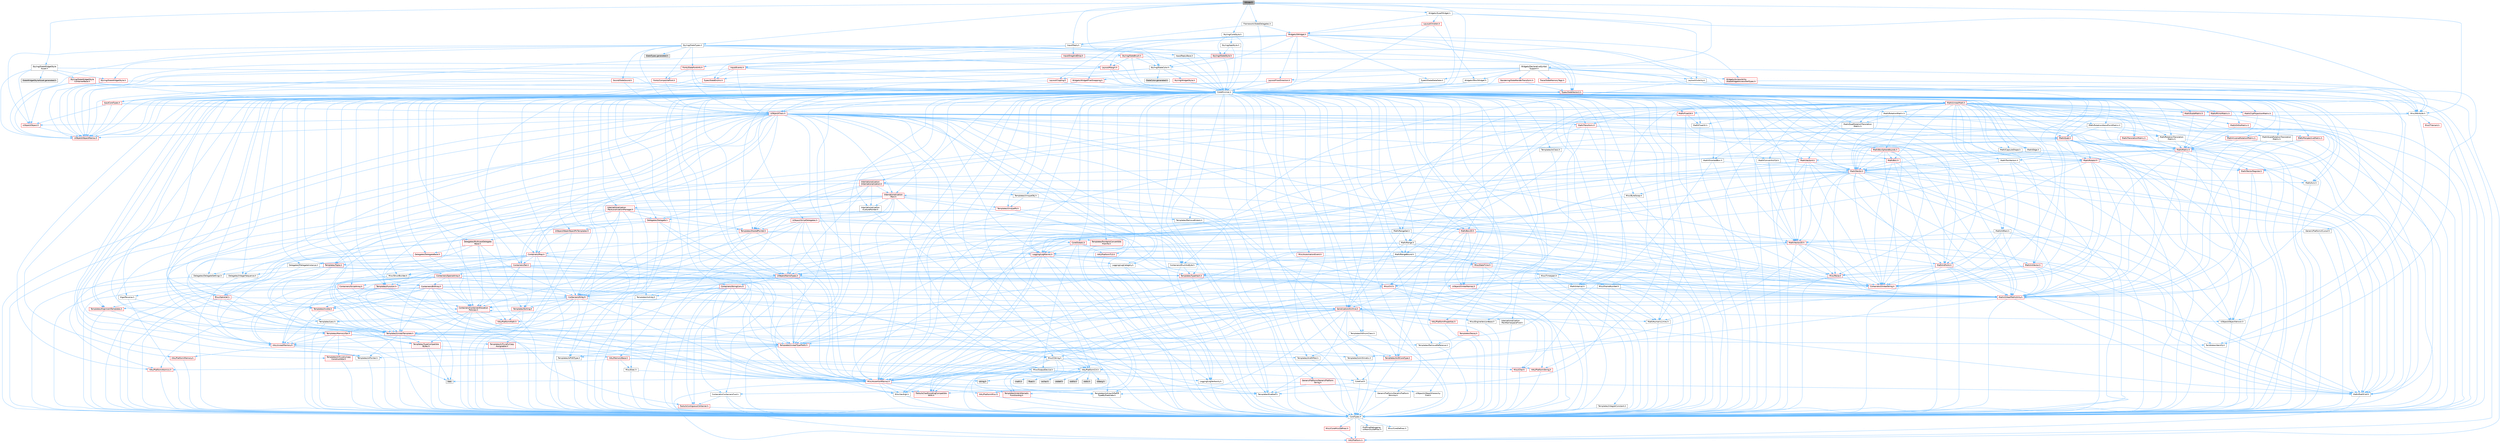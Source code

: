 digraph "SSlider.h"
{
 // INTERACTIVE_SVG=YES
 // LATEX_PDF_SIZE
  bgcolor="transparent";
  edge [fontname=Helvetica,fontsize=10,labelfontname=Helvetica,labelfontsize=10];
  node [fontname=Helvetica,fontsize=10,shape=box,height=0.2,width=0.4];
  Node1 [id="Node000001",label="SSlider.h",height=0.2,width=0.4,color="gray40", fillcolor="grey60", style="filled", fontcolor="black",tooltip=" "];
  Node1 -> Node2 [id="edge1_Node000001_Node000002",color="steelblue1",style="solid",tooltip=" "];
  Node2 [id="Node000002",label="CoreMinimal.h",height=0.2,width=0.4,color="grey40", fillcolor="white", style="filled",URL="$d7/d67/CoreMinimal_8h.html",tooltip=" "];
  Node2 -> Node3 [id="edge2_Node000002_Node000003",color="steelblue1",style="solid",tooltip=" "];
  Node3 [id="Node000003",label="CoreTypes.h",height=0.2,width=0.4,color="grey40", fillcolor="white", style="filled",URL="$dc/dec/CoreTypes_8h.html",tooltip=" "];
  Node3 -> Node4 [id="edge3_Node000003_Node000004",color="steelblue1",style="solid",tooltip=" "];
  Node4 [id="Node000004",label="HAL/Platform.h",height=0.2,width=0.4,color="red", fillcolor="#FFF0F0", style="filled",URL="$d9/dd0/Platform_8h.html",tooltip=" "];
  Node3 -> Node14 [id="edge4_Node000003_Node000014",color="steelblue1",style="solid",tooltip=" "];
  Node14 [id="Node000014",label="ProfilingDebugging\l/UMemoryDefines.h",height=0.2,width=0.4,color="grey40", fillcolor="white", style="filled",URL="$d2/da2/UMemoryDefines_8h.html",tooltip=" "];
  Node3 -> Node15 [id="edge5_Node000003_Node000015",color="steelblue1",style="solid",tooltip=" "];
  Node15 [id="Node000015",label="Misc/CoreMiscDefines.h",height=0.2,width=0.4,color="red", fillcolor="#FFF0F0", style="filled",URL="$da/d38/CoreMiscDefines_8h.html",tooltip=" "];
  Node15 -> Node4 [id="edge6_Node000015_Node000004",color="steelblue1",style="solid",tooltip=" "];
  Node3 -> Node16 [id="edge7_Node000003_Node000016",color="steelblue1",style="solid",tooltip=" "];
  Node16 [id="Node000016",label="Misc/CoreDefines.h",height=0.2,width=0.4,color="grey40", fillcolor="white", style="filled",URL="$d3/dd2/CoreDefines_8h.html",tooltip=" "];
  Node2 -> Node17 [id="edge8_Node000002_Node000017",color="steelblue1",style="solid",tooltip=" "];
  Node17 [id="Node000017",label="CoreFwd.h",height=0.2,width=0.4,color="grey40", fillcolor="white", style="filled",URL="$d1/d1e/CoreFwd_8h.html",tooltip=" "];
  Node17 -> Node3 [id="edge9_Node000017_Node000003",color="steelblue1",style="solid",tooltip=" "];
  Node17 -> Node18 [id="edge10_Node000017_Node000018",color="steelblue1",style="solid",tooltip=" "];
  Node18 [id="Node000018",label="Containers/ContainersFwd.h",height=0.2,width=0.4,color="grey40", fillcolor="white", style="filled",URL="$d4/d0a/ContainersFwd_8h.html",tooltip=" "];
  Node18 -> Node4 [id="edge11_Node000018_Node000004",color="steelblue1",style="solid",tooltip=" "];
  Node18 -> Node3 [id="edge12_Node000018_Node000003",color="steelblue1",style="solid",tooltip=" "];
  Node18 -> Node19 [id="edge13_Node000018_Node000019",color="steelblue1",style="solid",tooltip=" "];
  Node19 [id="Node000019",label="Traits/IsContiguousContainer.h",height=0.2,width=0.4,color="red", fillcolor="#FFF0F0", style="filled",URL="$d5/d3c/IsContiguousContainer_8h.html",tooltip=" "];
  Node19 -> Node3 [id="edge14_Node000019_Node000003",color="steelblue1",style="solid",tooltip=" "];
  Node17 -> Node22 [id="edge15_Node000017_Node000022",color="steelblue1",style="solid",tooltip=" "];
  Node22 [id="Node000022",label="Math/MathFwd.h",height=0.2,width=0.4,color="grey40", fillcolor="white", style="filled",URL="$d2/d10/MathFwd_8h.html",tooltip=" "];
  Node22 -> Node4 [id="edge16_Node000022_Node000004",color="steelblue1",style="solid",tooltip=" "];
  Node17 -> Node23 [id="edge17_Node000017_Node000023",color="steelblue1",style="solid",tooltip=" "];
  Node23 [id="Node000023",label="UObject/UObjectHierarchy\lFwd.h",height=0.2,width=0.4,color="grey40", fillcolor="white", style="filled",URL="$d3/d13/UObjectHierarchyFwd_8h.html",tooltip=" "];
  Node2 -> Node23 [id="edge18_Node000002_Node000023",color="steelblue1",style="solid",tooltip=" "];
  Node2 -> Node18 [id="edge19_Node000002_Node000018",color="steelblue1",style="solid",tooltip=" "];
  Node2 -> Node24 [id="edge20_Node000002_Node000024",color="steelblue1",style="solid",tooltip=" "];
  Node24 [id="Node000024",label="Misc/VarArgs.h",height=0.2,width=0.4,color="grey40", fillcolor="white", style="filled",URL="$d5/d6f/VarArgs_8h.html",tooltip=" "];
  Node24 -> Node3 [id="edge21_Node000024_Node000003",color="steelblue1",style="solid",tooltip=" "];
  Node2 -> Node25 [id="edge22_Node000002_Node000025",color="steelblue1",style="solid",tooltip=" "];
  Node25 [id="Node000025",label="Logging/LogVerbosity.h",height=0.2,width=0.4,color="grey40", fillcolor="white", style="filled",URL="$d2/d8f/LogVerbosity_8h.html",tooltip=" "];
  Node25 -> Node3 [id="edge23_Node000025_Node000003",color="steelblue1",style="solid",tooltip=" "];
  Node2 -> Node26 [id="edge24_Node000002_Node000026",color="steelblue1",style="solid",tooltip=" "];
  Node26 [id="Node000026",label="Misc/OutputDevice.h",height=0.2,width=0.4,color="grey40", fillcolor="white", style="filled",URL="$d7/d32/OutputDevice_8h.html",tooltip=" "];
  Node26 -> Node17 [id="edge25_Node000026_Node000017",color="steelblue1",style="solid",tooltip=" "];
  Node26 -> Node3 [id="edge26_Node000026_Node000003",color="steelblue1",style="solid",tooltip=" "];
  Node26 -> Node25 [id="edge27_Node000026_Node000025",color="steelblue1",style="solid",tooltip=" "];
  Node26 -> Node24 [id="edge28_Node000026_Node000024",color="steelblue1",style="solid",tooltip=" "];
  Node26 -> Node27 [id="edge29_Node000026_Node000027",color="steelblue1",style="solid",tooltip=" "];
  Node27 [id="Node000027",label="Templates/IsArrayOrRefOf\lTypeByPredicate.h",height=0.2,width=0.4,color="grey40", fillcolor="white", style="filled",URL="$d6/da1/IsArrayOrRefOfTypeByPredicate_8h.html",tooltip=" "];
  Node27 -> Node3 [id="edge30_Node000027_Node000003",color="steelblue1",style="solid",tooltip=" "];
  Node26 -> Node28 [id="edge31_Node000026_Node000028",color="steelblue1",style="solid",tooltip=" "];
  Node28 [id="Node000028",label="Templates/IsValidVariadic\lFunctionArg.h",height=0.2,width=0.4,color="red", fillcolor="#FFF0F0", style="filled",URL="$d0/dc8/IsValidVariadicFunctionArg_8h.html",tooltip=" "];
  Node28 -> Node3 [id="edge32_Node000028_Node000003",color="steelblue1",style="solid",tooltip=" "];
  Node26 -> Node30 [id="edge33_Node000026_Node000030",color="steelblue1",style="solid",tooltip=" "];
  Node30 [id="Node000030",label="Traits/IsCharEncodingCompatible\lWith.h",height=0.2,width=0.4,color="red", fillcolor="#FFF0F0", style="filled",URL="$df/dd1/IsCharEncodingCompatibleWith_8h.html",tooltip=" "];
  Node2 -> Node32 [id="edge34_Node000002_Node000032",color="steelblue1",style="solid",tooltip=" "];
  Node32 [id="Node000032",label="HAL/PlatformCrt.h",height=0.2,width=0.4,color="grey40", fillcolor="white", style="filled",URL="$d8/d75/PlatformCrt_8h.html",tooltip=" "];
  Node32 -> Node33 [id="edge35_Node000032_Node000033",color="steelblue1",style="solid",tooltip=" "];
  Node33 [id="Node000033",label="new",height=0.2,width=0.4,color="grey60", fillcolor="#E0E0E0", style="filled",tooltip=" "];
  Node32 -> Node34 [id="edge36_Node000032_Node000034",color="steelblue1",style="solid",tooltip=" "];
  Node34 [id="Node000034",label="wchar.h",height=0.2,width=0.4,color="grey60", fillcolor="#E0E0E0", style="filled",tooltip=" "];
  Node32 -> Node35 [id="edge37_Node000032_Node000035",color="steelblue1",style="solid",tooltip=" "];
  Node35 [id="Node000035",label="stddef.h",height=0.2,width=0.4,color="grey60", fillcolor="#E0E0E0", style="filled",tooltip=" "];
  Node32 -> Node36 [id="edge38_Node000032_Node000036",color="steelblue1",style="solid",tooltip=" "];
  Node36 [id="Node000036",label="stdlib.h",height=0.2,width=0.4,color="grey60", fillcolor="#E0E0E0", style="filled",tooltip=" "];
  Node32 -> Node37 [id="edge39_Node000032_Node000037",color="steelblue1",style="solid",tooltip=" "];
  Node37 [id="Node000037",label="stdio.h",height=0.2,width=0.4,color="grey60", fillcolor="#E0E0E0", style="filled",tooltip=" "];
  Node32 -> Node38 [id="edge40_Node000032_Node000038",color="steelblue1",style="solid",tooltip=" "];
  Node38 [id="Node000038",label="stdarg.h",height=0.2,width=0.4,color="grey60", fillcolor="#E0E0E0", style="filled",tooltip=" "];
  Node32 -> Node39 [id="edge41_Node000032_Node000039",color="steelblue1",style="solid",tooltip=" "];
  Node39 [id="Node000039",label="math.h",height=0.2,width=0.4,color="grey60", fillcolor="#E0E0E0", style="filled",tooltip=" "];
  Node32 -> Node40 [id="edge42_Node000032_Node000040",color="steelblue1",style="solid",tooltip=" "];
  Node40 [id="Node000040",label="float.h",height=0.2,width=0.4,color="grey60", fillcolor="#E0E0E0", style="filled",tooltip=" "];
  Node32 -> Node41 [id="edge43_Node000032_Node000041",color="steelblue1",style="solid",tooltip=" "];
  Node41 [id="Node000041",label="string.h",height=0.2,width=0.4,color="grey60", fillcolor="#E0E0E0", style="filled",tooltip=" "];
  Node2 -> Node42 [id="edge44_Node000002_Node000042",color="steelblue1",style="solid",tooltip=" "];
  Node42 [id="Node000042",label="HAL/PlatformMisc.h",height=0.2,width=0.4,color="red", fillcolor="#FFF0F0", style="filled",URL="$d0/df5/PlatformMisc_8h.html",tooltip=" "];
  Node42 -> Node3 [id="edge45_Node000042_Node000003",color="steelblue1",style="solid",tooltip=" "];
  Node2 -> Node61 [id="edge46_Node000002_Node000061",color="steelblue1",style="solid",tooltip=" "];
  Node61 [id="Node000061",label="Misc/AssertionMacros.h",height=0.2,width=0.4,color="red", fillcolor="#FFF0F0", style="filled",URL="$d0/dfa/AssertionMacros_8h.html",tooltip=" "];
  Node61 -> Node3 [id="edge47_Node000061_Node000003",color="steelblue1",style="solid",tooltip=" "];
  Node61 -> Node4 [id="edge48_Node000061_Node000004",color="steelblue1",style="solid",tooltip=" "];
  Node61 -> Node42 [id="edge49_Node000061_Node000042",color="steelblue1",style="solid",tooltip=" "];
  Node61 -> Node62 [id="edge50_Node000061_Node000062",color="steelblue1",style="solid",tooltip=" "];
  Node62 [id="Node000062",label="Templates/EnableIf.h",height=0.2,width=0.4,color="grey40", fillcolor="white", style="filled",URL="$d7/d60/EnableIf_8h.html",tooltip=" "];
  Node62 -> Node3 [id="edge51_Node000062_Node000003",color="steelblue1",style="solid",tooltip=" "];
  Node61 -> Node27 [id="edge52_Node000061_Node000027",color="steelblue1",style="solid",tooltip=" "];
  Node61 -> Node28 [id="edge53_Node000061_Node000028",color="steelblue1",style="solid",tooltip=" "];
  Node61 -> Node30 [id="edge54_Node000061_Node000030",color="steelblue1",style="solid",tooltip=" "];
  Node61 -> Node24 [id="edge55_Node000061_Node000024",color="steelblue1",style="solid",tooltip=" "];
  Node2 -> Node70 [id="edge56_Node000002_Node000070",color="steelblue1",style="solid",tooltip=" "];
  Node70 [id="Node000070",label="Templates/IsPointer.h",height=0.2,width=0.4,color="grey40", fillcolor="white", style="filled",URL="$d7/d05/IsPointer_8h.html",tooltip=" "];
  Node70 -> Node3 [id="edge57_Node000070_Node000003",color="steelblue1",style="solid",tooltip=" "];
  Node2 -> Node71 [id="edge58_Node000002_Node000071",color="steelblue1",style="solid",tooltip=" "];
  Node71 [id="Node000071",label="HAL/PlatformMemory.h",height=0.2,width=0.4,color="red", fillcolor="#FFF0F0", style="filled",URL="$de/d68/PlatformMemory_8h.html",tooltip=" "];
  Node71 -> Node3 [id="edge59_Node000071_Node000003",color="steelblue1",style="solid",tooltip=" "];
  Node2 -> Node54 [id="edge60_Node000002_Node000054",color="steelblue1",style="solid",tooltip=" "];
  Node54 [id="Node000054",label="HAL/PlatformAtomics.h",height=0.2,width=0.4,color="red", fillcolor="#FFF0F0", style="filled",URL="$d3/d36/PlatformAtomics_8h.html",tooltip=" "];
  Node54 -> Node3 [id="edge61_Node000054_Node000003",color="steelblue1",style="solid",tooltip=" "];
  Node2 -> Node76 [id="edge62_Node000002_Node000076",color="steelblue1",style="solid",tooltip=" "];
  Node76 [id="Node000076",label="Misc/Exec.h",height=0.2,width=0.4,color="grey40", fillcolor="white", style="filled",URL="$de/ddb/Exec_8h.html",tooltip=" "];
  Node76 -> Node3 [id="edge63_Node000076_Node000003",color="steelblue1",style="solid",tooltip=" "];
  Node76 -> Node61 [id="edge64_Node000076_Node000061",color="steelblue1",style="solid",tooltip=" "];
  Node2 -> Node77 [id="edge65_Node000002_Node000077",color="steelblue1",style="solid",tooltip=" "];
  Node77 [id="Node000077",label="HAL/MemoryBase.h",height=0.2,width=0.4,color="red", fillcolor="#FFF0F0", style="filled",URL="$d6/d9f/MemoryBase_8h.html",tooltip=" "];
  Node77 -> Node3 [id="edge66_Node000077_Node000003",color="steelblue1",style="solid",tooltip=" "];
  Node77 -> Node54 [id="edge67_Node000077_Node000054",color="steelblue1",style="solid",tooltip=" "];
  Node77 -> Node32 [id="edge68_Node000077_Node000032",color="steelblue1",style="solid",tooltip=" "];
  Node77 -> Node76 [id="edge69_Node000077_Node000076",color="steelblue1",style="solid",tooltip=" "];
  Node77 -> Node26 [id="edge70_Node000077_Node000026",color="steelblue1",style="solid",tooltip=" "];
  Node2 -> Node87 [id="edge71_Node000002_Node000087",color="steelblue1",style="solid",tooltip=" "];
  Node87 [id="Node000087",label="HAL/UnrealMemory.h",height=0.2,width=0.4,color="red", fillcolor="#FFF0F0", style="filled",URL="$d9/d96/UnrealMemory_8h.html",tooltip=" "];
  Node87 -> Node3 [id="edge72_Node000087_Node000003",color="steelblue1",style="solid",tooltip=" "];
  Node87 -> Node77 [id="edge73_Node000087_Node000077",color="steelblue1",style="solid",tooltip=" "];
  Node87 -> Node71 [id="edge74_Node000087_Node000071",color="steelblue1",style="solid",tooltip=" "];
  Node87 -> Node70 [id="edge75_Node000087_Node000070",color="steelblue1",style="solid",tooltip=" "];
  Node2 -> Node89 [id="edge76_Node000002_Node000089",color="steelblue1",style="solid",tooltip=" "];
  Node89 [id="Node000089",label="Templates/IsArithmetic.h",height=0.2,width=0.4,color="grey40", fillcolor="white", style="filled",URL="$d2/d5d/IsArithmetic_8h.html",tooltip=" "];
  Node89 -> Node3 [id="edge77_Node000089_Node000003",color="steelblue1",style="solid",tooltip=" "];
  Node2 -> Node83 [id="edge78_Node000002_Node000083",color="steelblue1",style="solid",tooltip=" "];
  Node83 [id="Node000083",label="Templates/AndOrNot.h",height=0.2,width=0.4,color="grey40", fillcolor="white", style="filled",URL="$db/d0a/AndOrNot_8h.html",tooltip=" "];
  Node83 -> Node3 [id="edge79_Node000083_Node000003",color="steelblue1",style="solid",tooltip=" "];
  Node2 -> Node90 [id="edge80_Node000002_Node000090",color="steelblue1",style="solid",tooltip=" "];
  Node90 [id="Node000090",label="Templates/IsPODType.h",height=0.2,width=0.4,color="grey40", fillcolor="white", style="filled",URL="$d7/db1/IsPODType_8h.html",tooltip=" "];
  Node90 -> Node3 [id="edge81_Node000090_Node000003",color="steelblue1",style="solid",tooltip=" "];
  Node2 -> Node91 [id="edge82_Node000002_Node000091",color="steelblue1",style="solid",tooltip=" "];
  Node91 [id="Node000091",label="Templates/IsUECoreType.h",height=0.2,width=0.4,color="red", fillcolor="#FFF0F0", style="filled",URL="$d1/db8/IsUECoreType_8h.html",tooltip=" "];
  Node91 -> Node3 [id="edge83_Node000091_Node000003",color="steelblue1",style="solid",tooltip=" "];
  Node2 -> Node84 [id="edge84_Node000002_Node000084",color="steelblue1",style="solid",tooltip=" "];
  Node84 [id="Node000084",label="Templates/IsTriviallyCopy\lConstructible.h",height=0.2,width=0.4,color="red", fillcolor="#FFF0F0", style="filled",URL="$d3/d78/IsTriviallyCopyConstructible_8h.html",tooltip=" "];
  Node84 -> Node3 [id="edge85_Node000084_Node000003",color="steelblue1",style="solid",tooltip=" "];
  Node2 -> Node92 [id="edge86_Node000002_Node000092",color="steelblue1",style="solid",tooltip=" "];
  Node92 [id="Node000092",label="Templates/UnrealTypeTraits.h",height=0.2,width=0.4,color="red", fillcolor="#FFF0F0", style="filled",URL="$d2/d2d/UnrealTypeTraits_8h.html",tooltip=" "];
  Node92 -> Node3 [id="edge87_Node000092_Node000003",color="steelblue1",style="solid",tooltip=" "];
  Node92 -> Node70 [id="edge88_Node000092_Node000070",color="steelblue1",style="solid",tooltip=" "];
  Node92 -> Node61 [id="edge89_Node000092_Node000061",color="steelblue1",style="solid",tooltip=" "];
  Node92 -> Node83 [id="edge90_Node000092_Node000083",color="steelblue1",style="solid",tooltip=" "];
  Node92 -> Node62 [id="edge91_Node000092_Node000062",color="steelblue1",style="solid",tooltip=" "];
  Node92 -> Node89 [id="edge92_Node000092_Node000089",color="steelblue1",style="solid",tooltip=" "];
  Node92 -> Node90 [id="edge93_Node000092_Node000090",color="steelblue1",style="solid",tooltip=" "];
  Node92 -> Node91 [id="edge94_Node000092_Node000091",color="steelblue1",style="solid",tooltip=" "];
  Node92 -> Node84 [id="edge95_Node000092_Node000084",color="steelblue1",style="solid",tooltip=" "];
  Node2 -> Node62 [id="edge96_Node000002_Node000062",color="steelblue1",style="solid",tooltip=" "];
  Node2 -> Node94 [id="edge97_Node000002_Node000094",color="steelblue1",style="solid",tooltip=" "];
  Node94 [id="Node000094",label="Templates/RemoveReference.h",height=0.2,width=0.4,color="grey40", fillcolor="white", style="filled",URL="$da/dbe/RemoveReference_8h.html",tooltip=" "];
  Node94 -> Node3 [id="edge98_Node000094_Node000003",color="steelblue1",style="solid",tooltip=" "];
  Node2 -> Node95 [id="edge99_Node000002_Node000095",color="steelblue1",style="solid",tooltip=" "];
  Node95 [id="Node000095",label="Templates/IntegralConstant.h",height=0.2,width=0.4,color="grey40", fillcolor="white", style="filled",URL="$db/d1b/IntegralConstant_8h.html",tooltip=" "];
  Node95 -> Node3 [id="edge100_Node000095_Node000003",color="steelblue1",style="solid",tooltip=" "];
  Node2 -> Node96 [id="edge101_Node000002_Node000096",color="steelblue1",style="solid",tooltip=" "];
  Node96 [id="Node000096",label="Templates/IsClass.h",height=0.2,width=0.4,color="grey40", fillcolor="white", style="filled",URL="$db/dcb/IsClass_8h.html",tooltip=" "];
  Node96 -> Node3 [id="edge102_Node000096_Node000003",color="steelblue1",style="solid",tooltip=" "];
  Node2 -> Node97 [id="edge103_Node000002_Node000097",color="steelblue1",style="solid",tooltip=" "];
  Node97 [id="Node000097",label="Templates/TypeCompatible\lBytes.h",height=0.2,width=0.4,color="red", fillcolor="#FFF0F0", style="filled",URL="$df/d0a/TypeCompatibleBytes_8h.html",tooltip=" "];
  Node97 -> Node3 [id="edge104_Node000097_Node000003",color="steelblue1",style="solid",tooltip=" "];
  Node97 -> Node41 [id="edge105_Node000097_Node000041",color="steelblue1",style="solid",tooltip=" "];
  Node97 -> Node33 [id="edge106_Node000097_Node000033",color="steelblue1",style="solid",tooltip=" "];
  Node2 -> Node19 [id="edge107_Node000002_Node000019",color="steelblue1",style="solid",tooltip=" "];
  Node2 -> Node98 [id="edge108_Node000002_Node000098",color="steelblue1",style="solid",tooltip=" "];
  Node98 [id="Node000098",label="Templates/UnrealTemplate.h",height=0.2,width=0.4,color="red", fillcolor="#FFF0F0", style="filled",URL="$d4/d24/UnrealTemplate_8h.html",tooltip=" "];
  Node98 -> Node3 [id="edge109_Node000098_Node000003",color="steelblue1",style="solid",tooltip=" "];
  Node98 -> Node70 [id="edge110_Node000098_Node000070",color="steelblue1",style="solid",tooltip=" "];
  Node98 -> Node87 [id="edge111_Node000098_Node000087",color="steelblue1",style="solid",tooltip=" "];
  Node98 -> Node92 [id="edge112_Node000098_Node000092",color="steelblue1",style="solid",tooltip=" "];
  Node98 -> Node94 [id="edge113_Node000098_Node000094",color="steelblue1",style="solid",tooltip=" "];
  Node98 -> Node97 [id="edge114_Node000098_Node000097",color="steelblue1",style="solid",tooltip=" "];
  Node98 -> Node65 [id="edge115_Node000098_Node000065",color="steelblue1",style="solid",tooltip=" "];
  Node65 [id="Node000065",label="Templates/Identity.h",height=0.2,width=0.4,color="grey40", fillcolor="white", style="filled",URL="$d0/dd5/Identity_8h.html",tooltip=" "];
  Node98 -> Node19 [id="edge116_Node000098_Node000019",color="steelblue1",style="solid",tooltip=" "];
  Node2 -> Node47 [id="edge117_Node000002_Node000047",color="steelblue1",style="solid",tooltip=" "];
  Node47 [id="Node000047",label="Math/NumericLimits.h",height=0.2,width=0.4,color="grey40", fillcolor="white", style="filled",URL="$df/d1b/NumericLimits_8h.html",tooltip=" "];
  Node47 -> Node3 [id="edge118_Node000047_Node000003",color="steelblue1",style="solid",tooltip=" "];
  Node2 -> Node102 [id="edge119_Node000002_Node000102",color="steelblue1",style="solid",tooltip=" "];
  Node102 [id="Node000102",label="HAL/PlatformMath.h",height=0.2,width=0.4,color="red", fillcolor="#FFF0F0", style="filled",URL="$dc/d53/PlatformMath_8h.html",tooltip=" "];
  Node102 -> Node3 [id="edge120_Node000102_Node000003",color="steelblue1",style="solid",tooltip=" "];
  Node2 -> Node85 [id="edge121_Node000002_Node000085",color="steelblue1",style="solid",tooltip=" "];
  Node85 [id="Node000085",label="Templates/IsTriviallyCopy\lAssignable.h",height=0.2,width=0.4,color="red", fillcolor="#FFF0F0", style="filled",URL="$d2/df2/IsTriviallyCopyAssignable_8h.html",tooltip=" "];
  Node85 -> Node3 [id="edge122_Node000085_Node000003",color="steelblue1",style="solid",tooltip=" "];
  Node2 -> Node110 [id="edge123_Node000002_Node000110",color="steelblue1",style="solid",tooltip=" "];
  Node110 [id="Node000110",label="Templates/MemoryOps.h",height=0.2,width=0.4,color="red", fillcolor="#FFF0F0", style="filled",URL="$db/dea/MemoryOps_8h.html",tooltip=" "];
  Node110 -> Node3 [id="edge124_Node000110_Node000003",color="steelblue1",style="solid",tooltip=" "];
  Node110 -> Node87 [id="edge125_Node000110_Node000087",color="steelblue1",style="solid",tooltip=" "];
  Node110 -> Node85 [id="edge126_Node000110_Node000085",color="steelblue1",style="solid",tooltip=" "];
  Node110 -> Node84 [id="edge127_Node000110_Node000084",color="steelblue1",style="solid",tooltip=" "];
  Node110 -> Node92 [id="edge128_Node000110_Node000092",color="steelblue1",style="solid",tooltip=" "];
  Node110 -> Node33 [id="edge129_Node000110_Node000033",color="steelblue1",style="solid",tooltip=" "];
  Node2 -> Node111 [id="edge130_Node000002_Node000111",color="steelblue1",style="solid",tooltip=" "];
  Node111 [id="Node000111",label="Containers/ContainerAllocation\lPolicies.h",height=0.2,width=0.4,color="red", fillcolor="#FFF0F0", style="filled",URL="$d7/dff/ContainerAllocationPolicies_8h.html",tooltip=" "];
  Node111 -> Node3 [id="edge131_Node000111_Node000003",color="steelblue1",style="solid",tooltip=" "];
  Node111 -> Node111 [id="edge132_Node000111_Node000111",color="steelblue1",style="solid",tooltip=" "];
  Node111 -> Node102 [id="edge133_Node000111_Node000102",color="steelblue1",style="solid",tooltip=" "];
  Node111 -> Node87 [id="edge134_Node000111_Node000087",color="steelblue1",style="solid",tooltip=" "];
  Node111 -> Node47 [id="edge135_Node000111_Node000047",color="steelblue1",style="solid",tooltip=" "];
  Node111 -> Node61 [id="edge136_Node000111_Node000061",color="steelblue1",style="solid",tooltip=" "];
  Node111 -> Node110 [id="edge137_Node000111_Node000110",color="steelblue1",style="solid",tooltip=" "];
  Node111 -> Node97 [id="edge138_Node000111_Node000097",color="steelblue1",style="solid",tooltip=" "];
  Node2 -> Node114 [id="edge139_Node000002_Node000114",color="steelblue1",style="solid",tooltip=" "];
  Node114 [id="Node000114",label="Templates/IsEnumClass.h",height=0.2,width=0.4,color="grey40", fillcolor="white", style="filled",URL="$d7/d15/IsEnumClass_8h.html",tooltip=" "];
  Node114 -> Node3 [id="edge140_Node000114_Node000003",color="steelblue1",style="solid",tooltip=" "];
  Node114 -> Node83 [id="edge141_Node000114_Node000083",color="steelblue1",style="solid",tooltip=" "];
  Node2 -> Node115 [id="edge142_Node000002_Node000115",color="steelblue1",style="solid",tooltip=" "];
  Node115 [id="Node000115",label="HAL/PlatformProperties.h",height=0.2,width=0.4,color="red", fillcolor="#FFF0F0", style="filled",URL="$d9/db0/PlatformProperties_8h.html",tooltip=" "];
  Node115 -> Node3 [id="edge143_Node000115_Node000003",color="steelblue1",style="solid",tooltip=" "];
  Node2 -> Node118 [id="edge144_Node000002_Node000118",color="steelblue1",style="solid",tooltip=" "];
  Node118 [id="Node000118",label="Misc/EngineVersionBase.h",height=0.2,width=0.4,color="grey40", fillcolor="white", style="filled",URL="$d5/d2b/EngineVersionBase_8h.html",tooltip=" "];
  Node118 -> Node3 [id="edge145_Node000118_Node000003",color="steelblue1",style="solid",tooltip=" "];
  Node2 -> Node119 [id="edge146_Node000002_Node000119",color="steelblue1",style="solid",tooltip=" "];
  Node119 [id="Node000119",label="Internationalization\l/TextNamespaceFwd.h",height=0.2,width=0.4,color="grey40", fillcolor="white", style="filled",URL="$d8/d97/TextNamespaceFwd_8h.html",tooltip=" "];
  Node119 -> Node3 [id="edge147_Node000119_Node000003",color="steelblue1",style="solid",tooltip=" "];
  Node2 -> Node120 [id="edge148_Node000002_Node000120",color="steelblue1",style="solid",tooltip=" "];
  Node120 [id="Node000120",label="Serialization/Archive.h",height=0.2,width=0.4,color="red", fillcolor="#FFF0F0", style="filled",URL="$d7/d3b/Archive_8h.html",tooltip=" "];
  Node120 -> Node17 [id="edge149_Node000120_Node000017",color="steelblue1",style="solid",tooltip=" "];
  Node120 -> Node3 [id="edge150_Node000120_Node000003",color="steelblue1",style="solid",tooltip=" "];
  Node120 -> Node115 [id="edge151_Node000120_Node000115",color="steelblue1",style="solid",tooltip=" "];
  Node120 -> Node119 [id="edge152_Node000120_Node000119",color="steelblue1",style="solid",tooltip=" "];
  Node120 -> Node22 [id="edge153_Node000120_Node000022",color="steelblue1",style="solid",tooltip=" "];
  Node120 -> Node61 [id="edge154_Node000120_Node000061",color="steelblue1",style="solid",tooltip=" "];
  Node120 -> Node118 [id="edge155_Node000120_Node000118",color="steelblue1",style="solid",tooltip=" "];
  Node120 -> Node24 [id="edge156_Node000120_Node000024",color="steelblue1",style="solid",tooltip=" "];
  Node120 -> Node62 [id="edge157_Node000120_Node000062",color="steelblue1",style="solid",tooltip=" "];
  Node120 -> Node27 [id="edge158_Node000120_Node000027",color="steelblue1",style="solid",tooltip=" "];
  Node120 -> Node114 [id="edge159_Node000120_Node000114",color="steelblue1",style="solid",tooltip=" "];
  Node120 -> Node28 [id="edge160_Node000120_Node000028",color="steelblue1",style="solid",tooltip=" "];
  Node120 -> Node98 [id="edge161_Node000120_Node000098",color="steelblue1",style="solid",tooltip=" "];
  Node120 -> Node30 [id="edge162_Node000120_Node000030",color="steelblue1",style="solid",tooltip=" "];
  Node120 -> Node123 [id="edge163_Node000120_Node000123",color="steelblue1",style="solid",tooltip=" "];
  Node123 [id="Node000123",label="UObject/ObjectVersion.h",height=0.2,width=0.4,color="grey40", fillcolor="white", style="filled",URL="$da/d63/ObjectVersion_8h.html",tooltip=" "];
  Node123 -> Node3 [id="edge164_Node000123_Node000003",color="steelblue1",style="solid",tooltip=" "];
  Node2 -> Node124 [id="edge165_Node000002_Node000124",color="steelblue1",style="solid",tooltip=" "];
  Node124 [id="Node000124",label="Templates/Less.h",height=0.2,width=0.4,color="grey40", fillcolor="white", style="filled",URL="$de/dc8/Less_8h.html",tooltip=" "];
  Node124 -> Node3 [id="edge166_Node000124_Node000003",color="steelblue1",style="solid",tooltip=" "];
  Node124 -> Node98 [id="edge167_Node000124_Node000098",color="steelblue1",style="solid",tooltip=" "];
  Node2 -> Node125 [id="edge168_Node000002_Node000125",color="steelblue1",style="solid",tooltip=" "];
  Node125 [id="Node000125",label="Templates/Sorting.h",height=0.2,width=0.4,color="red", fillcolor="#FFF0F0", style="filled",URL="$d3/d9e/Sorting_8h.html",tooltip=" "];
  Node125 -> Node3 [id="edge169_Node000125_Node000003",color="steelblue1",style="solid",tooltip=" "];
  Node125 -> Node102 [id="edge170_Node000125_Node000102",color="steelblue1",style="solid",tooltip=" "];
  Node125 -> Node124 [id="edge171_Node000125_Node000124",color="steelblue1",style="solid",tooltip=" "];
  Node2 -> Node136 [id="edge172_Node000002_Node000136",color="steelblue1",style="solid",tooltip=" "];
  Node136 [id="Node000136",label="Misc/Char.h",height=0.2,width=0.4,color="red", fillcolor="#FFF0F0", style="filled",URL="$d0/d58/Char_8h.html",tooltip=" "];
  Node136 -> Node3 [id="edge173_Node000136_Node000003",color="steelblue1",style="solid",tooltip=" "];
  Node2 -> Node139 [id="edge174_Node000002_Node000139",color="steelblue1",style="solid",tooltip=" "];
  Node139 [id="Node000139",label="GenericPlatform/GenericPlatform\lStricmp.h",height=0.2,width=0.4,color="grey40", fillcolor="white", style="filled",URL="$d2/d86/GenericPlatformStricmp_8h.html",tooltip=" "];
  Node139 -> Node3 [id="edge175_Node000139_Node000003",color="steelblue1",style="solid",tooltip=" "];
  Node2 -> Node140 [id="edge176_Node000002_Node000140",color="steelblue1",style="solid",tooltip=" "];
  Node140 [id="Node000140",label="GenericPlatform/GenericPlatform\lString.h",height=0.2,width=0.4,color="red", fillcolor="#FFF0F0", style="filled",URL="$dd/d20/GenericPlatformString_8h.html",tooltip=" "];
  Node140 -> Node3 [id="edge177_Node000140_Node000003",color="steelblue1",style="solid",tooltip=" "];
  Node140 -> Node139 [id="edge178_Node000140_Node000139",color="steelblue1",style="solid",tooltip=" "];
  Node140 -> Node62 [id="edge179_Node000140_Node000062",color="steelblue1",style="solid",tooltip=" "];
  Node140 -> Node30 [id="edge180_Node000140_Node000030",color="steelblue1",style="solid",tooltip=" "];
  Node2 -> Node73 [id="edge181_Node000002_Node000073",color="steelblue1",style="solid",tooltip=" "];
  Node73 [id="Node000073",label="HAL/PlatformString.h",height=0.2,width=0.4,color="red", fillcolor="#FFF0F0", style="filled",URL="$db/db5/PlatformString_8h.html",tooltip=" "];
  Node73 -> Node3 [id="edge182_Node000073_Node000003",color="steelblue1",style="solid",tooltip=" "];
  Node2 -> Node143 [id="edge183_Node000002_Node000143",color="steelblue1",style="solid",tooltip=" "];
  Node143 [id="Node000143",label="Misc/CString.h",height=0.2,width=0.4,color="grey40", fillcolor="white", style="filled",URL="$d2/d49/CString_8h.html",tooltip=" "];
  Node143 -> Node3 [id="edge184_Node000143_Node000003",color="steelblue1",style="solid",tooltip=" "];
  Node143 -> Node32 [id="edge185_Node000143_Node000032",color="steelblue1",style="solid",tooltip=" "];
  Node143 -> Node73 [id="edge186_Node000143_Node000073",color="steelblue1",style="solid",tooltip=" "];
  Node143 -> Node61 [id="edge187_Node000143_Node000061",color="steelblue1",style="solid",tooltip=" "];
  Node143 -> Node136 [id="edge188_Node000143_Node000136",color="steelblue1",style="solid",tooltip=" "];
  Node143 -> Node24 [id="edge189_Node000143_Node000024",color="steelblue1",style="solid",tooltip=" "];
  Node143 -> Node27 [id="edge190_Node000143_Node000027",color="steelblue1",style="solid",tooltip=" "];
  Node143 -> Node28 [id="edge191_Node000143_Node000028",color="steelblue1",style="solid",tooltip=" "];
  Node143 -> Node30 [id="edge192_Node000143_Node000030",color="steelblue1",style="solid",tooltip=" "];
  Node2 -> Node144 [id="edge193_Node000002_Node000144",color="steelblue1",style="solid",tooltip=" "];
  Node144 [id="Node000144",label="Misc/Crc.h",height=0.2,width=0.4,color="red", fillcolor="#FFF0F0", style="filled",URL="$d4/dd2/Crc_8h.html",tooltip=" "];
  Node144 -> Node3 [id="edge194_Node000144_Node000003",color="steelblue1",style="solid",tooltip=" "];
  Node144 -> Node73 [id="edge195_Node000144_Node000073",color="steelblue1",style="solid",tooltip=" "];
  Node144 -> Node61 [id="edge196_Node000144_Node000061",color="steelblue1",style="solid",tooltip=" "];
  Node144 -> Node143 [id="edge197_Node000144_Node000143",color="steelblue1",style="solid",tooltip=" "];
  Node144 -> Node136 [id="edge198_Node000144_Node000136",color="steelblue1",style="solid",tooltip=" "];
  Node144 -> Node92 [id="edge199_Node000144_Node000092",color="steelblue1",style="solid",tooltip=" "];
  Node2 -> Node135 [id="edge200_Node000002_Node000135",color="steelblue1",style="solid",tooltip=" "];
  Node135 [id="Node000135",label="Math/UnrealMathUtility.h",height=0.2,width=0.4,color="red", fillcolor="#FFF0F0", style="filled",URL="$db/db8/UnrealMathUtility_8h.html",tooltip=" "];
  Node135 -> Node3 [id="edge201_Node000135_Node000003",color="steelblue1",style="solid",tooltip=" "];
  Node135 -> Node61 [id="edge202_Node000135_Node000061",color="steelblue1",style="solid",tooltip=" "];
  Node135 -> Node102 [id="edge203_Node000135_Node000102",color="steelblue1",style="solid",tooltip=" "];
  Node135 -> Node22 [id="edge204_Node000135_Node000022",color="steelblue1",style="solid",tooltip=" "];
  Node135 -> Node65 [id="edge205_Node000135_Node000065",color="steelblue1",style="solid",tooltip=" "];
  Node2 -> Node145 [id="edge206_Node000002_Node000145",color="steelblue1",style="solid",tooltip=" "];
  Node145 [id="Node000145",label="Containers/UnrealString.h",height=0.2,width=0.4,color="red", fillcolor="#FFF0F0", style="filled",URL="$d5/dba/UnrealString_8h.html",tooltip=" "];
  Node2 -> Node149 [id="edge207_Node000002_Node000149",color="steelblue1",style="solid",tooltip=" "];
  Node149 [id="Node000149",label="Containers/Array.h",height=0.2,width=0.4,color="red", fillcolor="#FFF0F0", style="filled",URL="$df/dd0/Array_8h.html",tooltip=" "];
  Node149 -> Node3 [id="edge208_Node000149_Node000003",color="steelblue1",style="solid",tooltip=" "];
  Node149 -> Node61 [id="edge209_Node000149_Node000061",color="steelblue1",style="solid",tooltip=" "];
  Node149 -> Node87 [id="edge210_Node000149_Node000087",color="steelblue1",style="solid",tooltip=" "];
  Node149 -> Node92 [id="edge211_Node000149_Node000092",color="steelblue1",style="solid",tooltip=" "];
  Node149 -> Node98 [id="edge212_Node000149_Node000098",color="steelblue1",style="solid",tooltip=" "];
  Node149 -> Node111 [id="edge213_Node000149_Node000111",color="steelblue1",style="solid",tooltip=" "];
  Node149 -> Node120 [id="edge214_Node000149_Node000120",color="steelblue1",style="solid",tooltip=" "];
  Node149 -> Node128 [id="edge215_Node000149_Node000128",color="steelblue1",style="solid",tooltip=" "];
  Node128 [id="Node000128",label="Templates/Invoke.h",height=0.2,width=0.4,color="red", fillcolor="#FFF0F0", style="filled",URL="$d7/deb/Invoke_8h.html",tooltip=" "];
  Node128 -> Node3 [id="edge216_Node000128_Node000003",color="steelblue1",style="solid",tooltip=" "];
  Node128 -> Node98 [id="edge217_Node000128_Node000098",color="steelblue1",style="solid",tooltip=" "];
  Node149 -> Node124 [id="edge218_Node000149_Node000124",color="steelblue1",style="solid",tooltip=" "];
  Node149 -> Node125 [id="edge219_Node000149_Node000125",color="steelblue1",style="solid",tooltip=" "];
  Node149 -> Node172 [id="edge220_Node000149_Node000172",color="steelblue1",style="solid",tooltip=" "];
  Node172 [id="Node000172",label="Templates/AlignmentTemplates.h",height=0.2,width=0.4,color="red", fillcolor="#FFF0F0", style="filled",URL="$dd/d32/AlignmentTemplates_8h.html",tooltip=" "];
  Node172 -> Node3 [id="edge221_Node000172_Node000003",color="steelblue1",style="solid",tooltip=" "];
  Node172 -> Node70 [id="edge222_Node000172_Node000070",color="steelblue1",style="solid",tooltip=" "];
  Node2 -> Node173 [id="edge223_Node000002_Node000173",color="steelblue1",style="solid",tooltip=" "];
  Node173 [id="Node000173",label="Misc/FrameNumber.h",height=0.2,width=0.4,color="grey40", fillcolor="white", style="filled",URL="$dd/dbd/FrameNumber_8h.html",tooltip=" "];
  Node173 -> Node3 [id="edge224_Node000173_Node000003",color="steelblue1",style="solid",tooltip=" "];
  Node173 -> Node47 [id="edge225_Node000173_Node000047",color="steelblue1",style="solid",tooltip=" "];
  Node173 -> Node135 [id="edge226_Node000173_Node000135",color="steelblue1",style="solid",tooltip=" "];
  Node173 -> Node62 [id="edge227_Node000173_Node000062",color="steelblue1",style="solid",tooltip=" "];
  Node173 -> Node92 [id="edge228_Node000173_Node000092",color="steelblue1",style="solid",tooltip=" "];
  Node2 -> Node174 [id="edge229_Node000002_Node000174",color="steelblue1",style="solid",tooltip=" "];
  Node174 [id="Node000174",label="Misc/Timespan.h",height=0.2,width=0.4,color="grey40", fillcolor="white", style="filled",URL="$da/dd9/Timespan_8h.html",tooltip=" "];
  Node174 -> Node3 [id="edge230_Node000174_Node000003",color="steelblue1",style="solid",tooltip=" "];
  Node174 -> Node175 [id="edge231_Node000174_Node000175",color="steelblue1",style="solid",tooltip=" "];
  Node175 [id="Node000175",label="Math/Interval.h",height=0.2,width=0.4,color="grey40", fillcolor="white", style="filled",URL="$d1/d55/Interval_8h.html",tooltip=" "];
  Node175 -> Node3 [id="edge232_Node000175_Node000003",color="steelblue1",style="solid",tooltip=" "];
  Node175 -> Node89 [id="edge233_Node000175_Node000089",color="steelblue1",style="solid",tooltip=" "];
  Node175 -> Node92 [id="edge234_Node000175_Node000092",color="steelblue1",style="solid",tooltip=" "];
  Node175 -> Node47 [id="edge235_Node000175_Node000047",color="steelblue1",style="solid",tooltip=" "];
  Node175 -> Node135 [id="edge236_Node000175_Node000135",color="steelblue1",style="solid",tooltip=" "];
  Node174 -> Node135 [id="edge237_Node000174_Node000135",color="steelblue1",style="solid",tooltip=" "];
  Node174 -> Node61 [id="edge238_Node000174_Node000061",color="steelblue1",style="solid",tooltip=" "];
  Node2 -> Node176 [id="edge239_Node000002_Node000176",color="steelblue1",style="solid",tooltip=" "];
  Node176 [id="Node000176",label="Containers/StringConv.h",height=0.2,width=0.4,color="red", fillcolor="#FFF0F0", style="filled",URL="$d3/ddf/StringConv_8h.html",tooltip=" "];
  Node176 -> Node3 [id="edge240_Node000176_Node000003",color="steelblue1",style="solid",tooltip=" "];
  Node176 -> Node61 [id="edge241_Node000176_Node000061",color="steelblue1",style="solid",tooltip=" "];
  Node176 -> Node111 [id="edge242_Node000176_Node000111",color="steelblue1",style="solid",tooltip=" "];
  Node176 -> Node149 [id="edge243_Node000176_Node000149",color="steelblue1",style="solid",tooltip=" "];
  Node176 -> Node143 [id="edge244_Node000176_Node000143",color="steelblue1",style="solid",tooltip=" "];
  Node176 -> Node177 [id="edge245_Node000176_Node000177",color="steelblue1",style="solid",tooltip=" "];
  Node177 [id="Node000177",label="Templates/IsArray.h",height=0.2,width=0.4,color="grey40", fillcolor="white", style="filled",URL="$d8/d8d/IsArray_8h.html",tooltip=" "];
  Node177 -> Node3 [id="edge246_Node000177_Node000003",color="steelblue1",style="solid",tooltip=" "];
  Node176 -> Node98 [id="edge247_Node000176_Node000098",color="steelblue1",style="solid",tooltip=" "];
  Node176 -> Node92 [id="edge248_Node000176_Node000092",color="steelblue1",style="solid",tooltip=" "];
  Node176 -> Node30 [id="edge249_Node000176_Node000030",color="steelblue1",style="solid",tooltip=" "];
  Node176 -> Node19 [id="edge250_Node000176_Node000019",color="steelblue1",style="solid",tooltip=" "];
  Node2 -> Node178 [id="edge251_Node000002_Node000178",color="steelblue1",style="solid",tooltip=" "];
  Node178 [id="Node000178",label="UObject/UnrealNames.h",height=0.2,width=0.4,color="red", fillcolor="#FFF0F0", style="filled",URL="$d8/db1/UnrealNames_8h.html",tooltip=" "];
  Node178 -> Node3 [id="edge252_Node000178_Node000003",color="steelblue1",style="solid",tooltip=" "];
  Node2 -> Node180 [id="edge253_Node000002_Node000180",color="steelblue1",style="solid",tooltip=" "];
  Node180 [id="Node000180",label="UObject/NameTypes.h",height=0.2,width=0.4,color="red", fillcolor="#FFF0F0", style="filled",URL="$d6/d35/NameTypes_8h.html",tooltip=" "];
  Node180 -> Node3 [id="edge254_Node000180_Node000003",color="steelblue1",style="solid",tooltip=" "];
  Node180 -> Node61 [id="edge255_Node000180_Node000061",color="steelblue1",style="solid",tooltip=" "];
  Node180 -> Node87 [id="edge256_Node000180_Node000087",color="steelblue1",style="solid",tooltip=" "];
  Node180 -> Node92 [id="edge257_Node000180_Node000092",color="steelblue1",style="solid",tooltip=" "];
  Node180 -> Node98 [id="edge258_Node000180_Node000098",color="steelblue1",style="solid",tooltip=" "];
  Node180 -> Node145 [id="edge259_Node000180_Node000145",color="steelblue1",style="solid",tooltip=" "];
  Node180 -> Node176 [id="edge260_Node000180_Node000176",color="steelblue1",style="solid",tooltip=" "];
  Node180 -> Node178 [id="edge261_Node000180_Node000178",color="steelblue1",style="solid",tooltip=" "];
  Node2 -> Node188 [id="edge262_Node000002_Node000188",color="steelblue1",style="solid",tooltip=" "];
  Node188 [id="Node000188",label="Misc/Parse.h",height=0.2,width=0.4,color="red", fillcolor="#FFF0F0", style="filled",URL="$dc/d71/Parse_8h.html",tooltip=" "];
  Node188 -> Node145 [id="edge263_Node000188_Node000145",color="steelblue1",style="solid",tooltip=" "];
  Node188 -> Node3 [id="edge264_Node000188_Node000003",color="steelblue1",style="solid",tooltip=" "];
  Node188 -> Node32 [id="edge265_Node000188_Node000032",color="steelblue1",style="solid",tooltip=" "];
  Node188 -> Node189 [id="edge266_Node000188_Node000189",color="steelblue1",style="solid",tooltip=" "];
  Node189 [id="Node000189",label="Templates/Function.h",height=0.2,width=0.4,color="red", fillcolor="#FFF0F0", style="filled",URL="$df/df5/Function_8h.html",tooltip=" "];
  Node189 -> Node3 [id="edge267_Node000189_Node000003",color="steelblue1",style="solid",tooltip=" "];
  Node189 -> Node61 [id="edge268_Node000189_Node000061",color="steelblue1",style="solid",tooltip=" "];
  Node189 -> Node87 [id="edge269_Node000189_Node000087",color="steelblue1",style="solid",tooltip=" "];
  Node189 -> Node92 [id="edge270_Node000189_Node000092",color="steelblue1",style="solid",tooltip=" "];
  Node189 -> Node128 [id="edge271_Node000189_Node000128",color="steelblue1",style="solid",tooltip=" "];
  Node189 -> Node98 [id="edge272_Node000189_Node000098",color="steelblue1",style="solid",tooltip=" "];
  Node189 -> Node135 [id="edge273_Node000189_Node000135",color="steelblue1",style="solid",tooltip=" "];
  Node189 -> Node33 [id="edge274_Node000189_Node000033",color="steelblue1",style="solid",tooltip=" "];
  Node2 -> Node172 [id="edge275_Node000002_Node000172",color="steelblue1",style="solid",tooltip=" "];
  Node2 -> Node191 [id="edge276_Node000002_Node000191",color="steelblue1",style="solid",tooltip=" "];
  Node191 [id="Node000191",label="Misc/StructBuilder.h",height=0.2,width=0.4,color="grey40", fillcolor="white", style="filled",URL="$d9/db3/StructBuilder_8h.html",tooltip=" "];
  Node191 -> Node3 [id="edge277_Node000191_Node000003",color="steelblue1",style="solid",tooltip=" "];
  Node191 -> Node135 [id="edge278_Node000191_Node000135",color="steelblue1",style="solid",tooltip=" "];
  Node191 -> Node172 [id="edge279_Node000191_Node000172",color="steelblue1",style="solid",tooltip=" "];
  Node2 -> Node104 [id="edge280_Node000002_Node000104",color="steelblue1",style="solid",tooltip=" "];
  Node104 [id="Node000104",label="Templates/Decay.h",height=0.2,width=0.4,color="red", fillcolor="#FFF0F0", style="filled",URL="$dd/d0f/Decay_8h.html",tooltip=" "];
  Node104 -> Node3 [id="edge281_Node000104_Node000003",color="steelblue1",style="solid",tooltip=" "];
  Node104 -> Node94 [id="edge282_Node000104_Node000094",color="steelblue1",style="solid",tooltip=" "];
  Node2 -> Node192 [id="edge283_Node000002_Node000192",color="steelblue1",style="solid",tooltip=" "];
  Node192 [id="Node000192",label="Templates/PointerIsConvertible\lFromTo.h",height=0.2,width=0.4,color="red", fillcolor="#FFF0F0", style="filled",URL="$d6/d65/PointerIsConvertibleFromTo_8h.html",tooltip=" "];
  Node192 -> Node3 [id="edge284_Node000192_Node000003",color="steelblue1",style="solid",tooltip=" "];
  Node2 -> Node128 [id="edge285_Node000002_Node000128",color="steelblue1",style="solid",tooltip=" "];
  Node2 -> Node189 [id="edge286_Node000002_Node000189",color="steelblue1",style="solid",tooltip=" "];
  Node2 -> Node161 [id="edge287_Node000002_Node000161",color="steelblue1",style="solid",tooltip=" "];
  Node161 [id="Node000161",label="Templates/TypeHash.h",height=0.2,width=0.4,color="red", fillcolor="#FFF0F0", style="filled",URL="$d1/d62/TypeHash_8h.html",tooltip=" "];
  Node161 -> Node3 [id="edge288_Node000161_Node000003",color="steelblue1",style="solid",tooltip=" "];
  Node161 -> Node144 [id="edge289_Node000161_Node000144",color="steelblue1",style="solid",tooltip=" "];
  Node2 -> Node193 [id="edge290_Node000002_Node000193",color="steelblue1",style="solid",tooltip=" "];
  Node193 [id="Node000193",label="Containers/ScriptArray.h",height=0.2,width=0.4,color="red", fillcolor="#FFF0F0", style="filled",URL="$dc/daf/ScriptArray_8h.html",tooltip=" "];
  Node193 -> Node3 [id="edge291_Node000193_Node000003",color="steelblue1",style="solid",tooltip=" "];
  Node193 -> Node61 [id="edge292_Node000193_Node000061",color="steelblue1",style="solid",tooltip=" "];
  Node193 -> Node87 [id="edge293_Node000193_Node000087",color="steelblue1",style="solid",tooltip=" "];
  Node193 -> Node111 [id="edge294_Node000193_Node000111",color="steelblue1",style="solid",tooltip=" "];
  Node193 -> Node149 [id="edge295_Node000193_Node000149",color="steelblue1",style="solid",tooltip=" "];
  Node2 -> Node194 [id="edge296_Node000002_Node000194",color="steelblue1",style="solid",tooltip=" "];
  Node194 [id="Node000194",label="Containers/BitArray.h",height=0.2,width=0.4,color="red", fillcolor="#FFF0F0", style="filled",URL="$d1/de4/BitArray_8h.html",tooltip=" "];
  Node194 -> Node111 [id="edge297_Node000194_Node000111",color="steelblue1",style="solid",tooltip=" "];
  Node194 -> Node3 [id="edge298_Node000194_Node000003",color="steelblue1",style="solid",tooltip=" "];
  Node194 -> Node54 [id="edge299_Node000194_Node000054",color="steelblue1",style="solid",tooltip=" "];
  Node194 -> Node87 [id="edge300_Node000194_Node000087",color="steelblue1",style="solid",tooltip=" "];
  Node194 -> Node135 [id="edge301_Node000194_Node000135",color="steelblue1",style="solid",tooltip=" "];
  Node194 -> Node61 [id="edge302_Node000194_Node000061",color="steelblue1",style="solid",tooltip=" "];
  Node194 -> Node120 [id="edge303_Node000194_Node000120",color="steelblue1",style="solid",tooltip=" "];
  Node194 -> Node62 [id="edge304_Node000194_Node000062",color="steelblue1",style="solid",tooltip=" "];
  Node194 -> Node128 [id="edge305_Node000194_Node000128",color="steelblue1",style="solid",tooltip=" "];
  Node194 -> Node98 [id="edge306_Node000194_Node000098",color="steelblue1",style="solid",tooltip=" "];
  Node194 -> Node92 [id="edge307_Node000194_Node000092",color="steelblue1",style="solid",tooltip=" "];
  Node2 -> Node195 [id="edge308_Node000002_Node000195",color="steelblue1",style="solid",tooltip=" "];
  Node195 [id="Node000195",label="Containers/SparseArray.h",height=0.2,width=0.4,color="red", fillcolor="#FFF0F0", style="filled",URL="$d5/dbf/SparseArray_8h.html",tooltip=" "];
  Node195 -> Node3 [id="edge309_Node000195_Node000003",color="steelblue1",style="solid",tooltip=" "];
  Node195 -> Node61 [id="edge310_Node000195_Node000061",color="steelblue1",style="solid",tooltip=" "];
  Node195 -> Node87 [id="edge311_Node000195_Node000087",color="steelblue1",style="solid",tooltip=" "];
  Node195 -> Node92 [id="edge312_Node000195_Node000092",color="steelblue1",style="solid",tooltip=" "];
  Node195 -> Node98 [id="edge313_Node000195_Node000098",color="steelblue1",style="solid",tooltip=" "];
  Node195 -> Node111 [id="edge314_Node000195_Node000111",color="steelblue1",style="solid",tooltip=" "];
  Node195 -> Node124 [id="edge315_Node000195_Node000124",color="steelblue1",style="solid",tooltip=" "];
  Node195 -> Node149 [id="edge316_Node000195_Node000149",color="steelblue1",style="solid",tooltip=" "];
  Node195 -> Node135 [id="edge317_Node000195_Node000135",color="steelblue1",style="solid",tooltip=" "];
  Node195 -> Node193 [id="edge318_Node000195_Node000193",color="steelblue1",style="solid",tooltip=" "];
  Node195 -> Node194 [id="edge319_Node000195_Node000194",color="steelblue1",style="solid",tooltip=" "];
  Node195 -> Node145 [id="edge320_Node000195_Node000145",color="steelblue1",style="solid",tooltip=" "];
  Node2 -> Node211 [id="edge321_Node000002_Node000211",color="steelblue1",style="solid",tooltip=" "];
  Node211 [id="Node000211",label="Containers/Set.h",height=0.2,width=0.4,color="red", fillcolor="#FFF0F0", style="filled",URL="$d4/d45/Set_8h.html",tooltip=" "];
  Node211 -> Node111 [id="edge322_Node000211_Node000111",color="steelblue1",style="solid",tooltip=" "];
  Node211 -> Node195 [id="edge323_Node000211_Node000195",color="steelblue1",style="solid",tooltip=" "];
  Node211 -> Node18 [id="edge324_Node000211_Node000018",color="steelblue1",style="solid",tooltip=" "];
  Node211 -> Node135 [id="edge325_Node000211_Node000135",color="steelblue1",style="solid",tooltip=" "];
  Node211 -> Node61 [id="edge326_Node000211_Node000061",color="steelblue1",style="solid",tooltip=" "];
  Node211 -> Node191 [id="edge327_Node000211_Node000191",color="steelblue1",style="solid",tooltip=" "];
  Node211 -> Node189 [id="edge328_Node000211_Node000189",color="steelblue1",style="solid",tooltip=" "];
  Node211 -> Node125 [id="edge329_Node000211_Node000125",color="steelblue1",style="solid",tooltip=" "];
  Node211 -> Node161 [id="edge330_Node000211_Node000161",color="steelblue1",style="solid",tooltip=" "];
  Node211 -> Node98 [id="edge331_Node000211_Node000098",color="steelblue1",style="solid",tooltip=" "];
  Node2 -> Node214 [id="edge332_Node000002_Node000214",color="steelblue1",style="solid",tooltip=" "];
  Node214 [id="Node000214",label="Algo/Reverse.h",height=0.2,width=0.4,color="grey40", fillcolor="white", style="filled",URL="$d5/d93/Reverse_8h.html",tooltip=" "];
  Node214 -> Node3 [id="edge333_Node000214_Node000003",color="steelblue1",style="solid",tooltip=" "];
  Node214 -> Node98 [id="edge334_Node000214_Node000098",color="steelblue1",style="solid",tooltip=" "];
  Node2 -> Node215 [id="edge335_Node000002_Node000215",color="steelblue1",style="solid",tooltip=" "];
  Node215 [id="Node000215",label="Containers/Map.h",height=0.2,width=0.4,color="red", fillcolor="#FFF0F0", style="filled",URL="$df/d79/Map_8h.html",tooltip=" "];
  Node215 -> Node3 [id="edge336_Node000215_Node000003",color="steelblue1",style="solid",tooltip=" "];
  Node215 -> Node214 [id="edge337_Node000215_Node000214",color="steelblue1",style="solid",tooltip=" "];
  Node215 -> Node211 [id="edge338_Node000215_Node000211",color="steelblue1",style="solid",tooltip=" "];
  Node215 -> Node145 [id="edge339_Node000215_Node000145",color="steelblue1",style="solid",tooltip=" "];
  Node215 -> Node61 [id="edge340_Node000215_Node000061",color="steelblue1",style="solid",tooltip=" "];
  Node215 -> Node191 [id="edge341_Node000215_Node000191",color="steelblue1",style="solid",tooltip=" "];
  Node215 -> Node189 [id="edge342_Node000215_Node000189",color="steelblue1",style="solid",tooltip=" "];
  Node215 -> Node125 [id="edge343_Node000215_Node000125",color="steelblue1",style="solid",tooltip=" "];
  Node215 -> Node216 [id="edge344_Node000215_Node000216",color="steelblue1",style="solid",tooltip=" "];
  Node216 [id="Node000216",label="Templates/Tuple.h",height=0.2,width=0.4,color="red", fillcolor="#FFF0F0", style="filled",URL="$d2/d4f/Tuple_8h.html",tooltip=" "];
  Node216 -> Node3 [id="edge345_Node000216_Node000003",color="steelblue1",style="solid",tooltip=" "];
  Node216 -> Node98 [id="edge346_Node000216_Node000098",color="steelblue1",style="solid",tooltip=" "];
  Node216 -> Node217 [id="edge347_Node000216_Node000217",color="steelblue1",style="solid",tooltip=" "];
  Node217 [id="Node000217",label="Delegates/IntegerSequence.h",height=0.2,width=0.4,color="grey40", fillcolor="white", style="filled",URL="$d2/dcc/IntegerSequence_8h.html",tooltip=" "];
  Node217 -> Node3 [id="edge348_Node000217_Node000003",color="steelblue1",style="solid",tooltip=" "];
  Node216 -> Node128 [id="edge349_Node000216_Node000128",color="steelblue1",style="solid",tooltip=" "];
  Node216 -> Node161 [id="edge350_Node000216_Node000161",color="steelblue1",style="solid",tooltip=" "];
  Node215 -> Node98 [id="edge351_Node000215_Node000098",color="steelblue1",style="solid",tooltip=" "];
  Node215 -> Node92 [id="edge352_Node000215_Node000092",color="steelblue1",style="solid",tooltip=" "];
  Node2 -> Node219 [id="edge353_Node000002_Node000219",color="steelblue1",style="solid",tooltip=" "];
  Node219 [id="Node000219",label="Math/IntPoint.h",height=0.2,width=0.4,color="red", fillcolor="#FFF0F0", style="filled",URL="$d3/df7/IntPoint_8h.html",tooltip=" "];
  Node219 -> Node3 [id="edge354_Node000219_Node000003",color="steelblue1",style="solid",tooltip=" "];
  Node219 -> Node61 [id="edge355_Node000219_Node000061",color="steelblue1",style="solid",tooltip=" "];
  Node219 -> Node188 [id="edge356_Node000219_Node000188",color="steelblue1",style="solid",tooltip=" "];
  Node219 -> Node22 [id="edge357_Node000219_Node000022",color="steelblue1",style="solid",tooltip=" "];
  Node219 -> Node135 [id="edge358_Node000219_Node000135",color="steelblue1",style="solid",tooltip=" "];
  Node219 -> Node145 [id="edge359_Node000219_Node000145",color="steelblue1",style="solid",tooltip=" "];
  Node219 -> Node161 [id="edge360_Node000219_Node000161",color="steelblue1",style="solid",tooltip=" "];
  Node2 -> Node221 [id="edge361_Node000002_Node000221",color="steelblue1",style="solid",tooltip=" "];
  Node221 [id="Node000221",label="Math/IntVector.h",height=0.2,width=0.4,color="red", fillcolor="#FFF0F0", style="filled",URL="$d7/d44/IntVector_8h.html",tooltip=" "];
  Node221 -> Node3 [id="edge362_Node000221_Node000003",color="steelblue1",style="solid",tooltip=" "];
  Node221 -> Node144 [id="edge363_Node000221_Node000144",color="steelblue1",style="solid",tooltip=" "];
  Node221 -> Node188 [id="edge364_Node000221_Node000188",color="steelblue1",style="solid",tooltip=" "];
  Node221 -> Node22 [id="edge365_Node000221_Node000022",color="steelblue1",style="solid",tooltip=" "];
  Node221 -> Node135 [id="edge366_Node000221_Node000135",color="steelblue1",style="solid",tooltip=" "];
  Node221 -> Node145 [id="edge367_Node000221_Node000145",color="steelblue1",style="solid",tooltip=" "];
  Node2 -> Node222 [id="edge368_Node000002_Node000222",color="steelblue1",style="solid",tooltip=" "];
  Node222 [id="Node000222",label="Logging/LogCategory.h",height=0.2,width=0.4,color="grey40", fillcolor="white", style="filled",URL="$d9/d36/LogCategory_8h.html",tooltip=" "];
  Node222 -> Node3 [id="edge369_Node000222_Node000003",color="steelblue1",style="solid",tooltip=" "];
  Node222 -> Node25 [id="edge370_Node000222_Node000025",color="steelblue1",style="solid",tooltip=" "];
  Node222 -> Node180 [id="edge371_Node000222_Node000180",color="steelblue1",style="solid",tooltip=" "];
  Node2 -> Node223 [id="edge372_Node000002_Node000223",color="steelblue1",style="solid",tooltip=" "];
  Node223 [id="Node000223",label="Logging/LogMacros.h",height=0.2,width=0.4,color="red", fillcolor="#FFF0F0", style="filled",URL="$d0/d16/LogMacros_8h.html",tooltip=" "];
  Node223 -> Node145 [id="edge373_Node000223_Node000145",color="steelblue1",style="solid",tooltip=" "];
  Node223 -> Node3 [id="edge374_Node000223_Node000003",color="steelblue1",style="solid",tooltip=" "];
  Node223 -> Node222 [id="edge375_Node000223_Node000222",color="steelblue1",style="solid",tooltip=" "];
  Node223 -> Node25 [id="edge376_Node000223_Node000025",color="steelblue1",style="solid",tooltip=" "];
  Node223 -> Node61 [id="edge377_Node000223_Node000061",color="steelblue1",style="solid",tooltip=" "];
  Node223 -> Node24 [id="edge378_Node000223_Node000024",color="steelblue1",style="solid",tooltip=" "];
  Node223 -> Node62 [id="edge379_Node000223_Node000062",color="steelblue1",style="solid",tooltip=" "];
  Node223 -> Node27 [id="edge380_Node000223_Node000027",color="steelblue1",style="solid",tooltip=" "];
  Node223 -> Node28 [id="edge381_Node000223_Node000028",color="steelblue1",style="solid",tooltip=" "];
  Node223 -> Node30 [id="edge382_Node000223_Node000030",color="steelblue1",style="solid",tooltip=" "];
  Node2 -> Node226 [id="edge383_Node000002_Node000226",color="steelblue1",style="solid",tooltip=" "];
  Node226 [id="Node000226",label="Math/Vector2D.h",height=0.2,width=0.4,color="red", fillcolor="#FFF0F0", style="filled",URL="$d3/db0/Vector2D_8h.html",tooltip=" "];
  Node226 -> Node3 [id="edge384_Node000226_Node000003",color="steelblue1",style="solid",tooltip=" "];
  Node226 -> Node22 [id="edge385_Node000226_Node000022",color="steelblue1",style="solid",tooltip=" "];
  Node226 -> Node61 [id="edge386_Node000226_Node000061",color="steelblue1",style="solid",tooltip=" "];
  Node226 -> Node144 [id="edge387_Node000226_Node000144",color="steelblue1",style="solid",tooltip=" "];
  Node226 -> Node135 [id="edge388_Node000226_Node000135",color="steelblue1",style="solid",tooltip=" "];
  Node226 -> Node145 [id="edge389_Node000226_Node000145",color="steelblue1",style="solid",tooltip=" "];
  Node226 -> Node188 [id="edge390_Node000226_Node000188",color="steelblue1",style="solid",tooltip=" "];
  Node226 -> Node219 [id="edge391_Node000226_Node000219",color="steelblue1",style="solid",tooltip=" "];
  Node226 -> Node223 [id="edge392_Node000226_Node000223",color="steelblue1",style="solid",tooltip=" "];
  Node2 -> Node230 [id="edge393_Node000002_Node000230",color="steelblue1",style="solid",tooltip=" "];
  Node230 [id="Node000230",label="Math/IntRect.h",height=0.2,width=0.4,color="grey40", fillcolor="white", style="filled",URL="$d7/d53/IntRect_8h.html",tooltip=" "];
  Node230 -> Node3 [id="edge394_Node000230_Node000003",color="steelblue1",style="solid",tooltip=" "];
  Node230 -> Node22 [id="edge395_Node000230_Node000022",color="steelblue1",style="solid",tooltip=" "];
  Node230 -> Node135 [id="edge396_Node000230_Node000135",color="steelblue1",style="solid",tooltip=" "];
  Node230 -> Node145 [id="edge397_Node000230_Node000145",color="steelblue1",style="solid",tooltip=" "];
  Node230 -> Node219 [id="edge398_Node000230_Node000219",color="steelblue1",style="solid",tooltip=" "];
  Node230 -> Node226 [id="edge399_Node000230_Node000226",color="steelblue1",style="solid",tooltip=" "];
  Node2 -> Node231 [id="edge400_Node000002_Node000231",color="steelblue1",style="solid",tooltip=" "];
  Node231 [id="Node000231",label="Misc/ByteSwap.h",height=0.2,width=0.4,color="grey40", fillcolor="white", style="filled",URL="$dc/dd7/ByteSwap_8h.html",tooltip=" "];
  Node231 -> Node3 [id="edge401_Node000231_Node000003",color="steelblue1",style="solid",tooltip=" "];
  Node231 -> Node32 [id="edge402_Node000231_Node000032",color="steelblue1",style="solid",tooltip=" "];
  Node2 -> Node160 [id="edge403_Node000002_Node000160",color="steelblue1",style="solid",tooltip=" "];
  Node160 [id="Node000160",label="Containers/EnumAsByte.h",height=0.2,width=0.4,color="grey40", fillcolor="white", style="filled",URL="$d6/d9a/EnumAsByte_8h.html",tooltip=" "];
  Node160 -> Node3 [id="edge404_Node000160_Node000003",color="steelblue1",style="solid",tooltip=" "];
  Node160 -> Node90 [id="edge405_Node000160_Node000090",color="steelblue1",style="solid",tooltip=" "];
  Node160 -> Node161 [id="edge406_Node000160_Node000161",color="steelblue1",style="solid",tooltip=" "];
  Node2 -> Node232 [id="edge407_Node000002_Node000232",color="steelblue1",style="solid",tooltip=" "];
  Node232 [id="Node000232",label="HAL/PlatformTLS.h",height=0.2,width=0.4,color="red", fillcolor="#FFF0F0", style="filled",URL="$d0/def/PlatformTLS_8h.html",tooltip=" "];
  Node232 -> Node3 [id="edge408_Node000232_Node000003",color="steelblue1",style="solid",tooltip=" "];
  Node2 -> Node235 [id="edge409_Node000002_Node000235",color="steelblue1",style="solid",tooltip=" "];
  Node235 [id="Node000235",label="CoreGlobals.h",height=0.2,width=0.4,color="red", fillcolor="#FFF0F0", style="filled",URL="$d5/d8c/CoreGlobals_8h.html",tooltip=" "];
  Node235 -> Node145 [id="edge410_Node000235_Node000145",color="steelblue1",style="solid",tooltip=" "];
  Node235 -> Node3 [id="edge411_Node000235_Node000003",color="steelblue1",style="solid",tooltip=" "];
  Node235 -> Node232 [id="edge412_Node000235_Node000232",color="steelblue1",style="solid",tooltip=" "];
  Node235 -> Node223 [id="edge413_Node000235_Node000223",color="steelblue1",style="solid",tooltip=" "];
  Node235 -> Node26 [id="edge414_Node000235_Node000026",color="steelblue1",style="solid",tooltip=" "];
  Node235 -> Node180 [id="edge415_Node000235_Node000180",color="steelblue1",style="solid",tooltip=" "];
  Node2 -> Node236 [id="edge416_Node000002_Node000236",color="steelblue1",style="solid",tooltip=" "];
  Node236 [id="Node000236",label="Templates/SharedPointer.h",height=0.2,width=0.4,color="red", fillcolor="#FFF0F0", style="filled",URL="$d2/d17/SharedPointer_8h.html",tooltip=" "];
  Node236 -> Node3 [id="edge417_Node000236_Node000003",color="steelblue1",style="solid",tooltip=" "];
  Node236 -> Node192 [id="edge418_Node000236_Node000192",color="steelblue1",style="solid",tooltip=" "];
  Node236 -> Node61 [id="edge419_Node000236_Node000061",color="steelblue1",style="solid",tooltip=" "];
  Node236 -> Node87 [id="edge420_Node000236_Node000087",color="steelblue1",style="solid",tooltip=" "];
  Node236 -> Node149 [id="edge421_Node000236_Node000149",color="steelblue1",style="solid",tooltip=" "];
  Node236 -> Node215 [id="edge422_Node000236_Node000215",color="steelblue1",style="solid",tooltip=" "];
  Node236 -> Node235 [id="edge423_Node000236_Node000235",color="steelblue1",style="solid",tooltip=" "];
  Node2 -> Node241 [id="edge424_Node000002_Node000241",color="steelblue1",style="solid",tooltip=" "];
  Node241 [id="Node000241",label="Internationalization\l/CulturePointer.h",height=0.2,width=0.4,color="grey40", fillcolor="white", style="filled",URL="$d6/dbe/CulturePointer_8h.html",tooltip=" "];
  Node241 -> Node3 [id="edge425_Node000241_Node000003",color="steelblue1",style="solid",tooltip=" "];
  Node241 -> Node236 [id="edge426_Node000241_Node000236",color="steelblue1",style="solid",tooltip=" "];
  Node2 -> Node242 [id="edge427_Node000002_Node000242",color="steelblue1",style="solid",tooltip=" "];
  Node242 [id="Node000242",label="UObject/WeakObjectPtrTemplates.h",height=0.2,width=0.4,color="red", fillcolor="#FFF0F0", style="filled",URL="$d8/d3b/WeakObjectPtrTemplates_8h.html",tooltip=" "];
  Node242 -> Node3 [id="edge428_Node000242_Node000003",color="steelblue1",style="solid",tooltip=" "];
  Node242 -> Node215 [id="edge429_Node000242_Node000215",color="steelblue1",style="solid",tooltip=" "];
  Node2 -> Node245 [id="edge430_Node000002_Node000245",color="steelblue1",style="solid",tooltip=" "];
  Node245 [id="Node000245",label="Delegates/DelegateSettings.h",height=0.2,width=0.4,color="grey40", fillcolor="white", style="filled",URL="$d0/d97/DelegateSettings_8h.html",tooltip=" "];
  Node245 -> Node3 [id="edge431_Node000245_Node000003",color="steelblue1",style="solid",tooltip=" "];
  Node2 -> Node246 [id="edge432_Node000002_Node000246",color="steelblue1",style="solid",tooltip=" "];
  Node246 [id="Node000246",label="Delegates/IDelegateInstance.h",height=0.2,width=0.4,color="grey40", fillcolor="white", style="filled",URL="$d2/d10/IDelegateInstance_8h.html",tooltip=" "];
  Node246 -> Node3 [id="edge433_Node000246_Node000003",color="steelblue1",style="solid",tooltip=" "];
  Node246 -> Node161 [id="edge434_Node000246_Node000161",color="steelblue1",style="solid",tooltip=" "];
  Node246 -> Node180 [id="edge435_Node000246_Node000180",color="steelblue1",style="solid",tooltip=" "];
  Node246 -> Node245 [id="edge436_Node000246_Node000245",color="steelblue1",style="solid",tooltip=" "];
  Node2 -> Node247 [id="edge437_Node000002_Node000247",color="steelblue1",style="solid",tooltip=" "];
  Node247 [id="Node000247",label="Delegates/DelegateBase.h",height=0.2,width=0.4,color="red", fillcolor="#FFF0F0", style="filled",URL="$da/d67/DelegateBase_8h.html",tooltip=" "];
  Node247 -> Node3 [id="edge438_Node000247_Node000003",color="steelblue1",style="solid",tooltip=" "];
  Node247 -> Node111 [id="edge439_Node000247_Node000111",color="steelblue1",style="solid",tooltip=" "];
  Node247 -> Node135 [id="edge440_Node000247_Node000135",color="steelblue1",style="solid",tooltip=" "];
  Node247 -> Node180 [id="edge441_Node000247_Node000180",color="steelblue1",style="solid",tooltip=" "];
  Node247 -> Node245 [id="edge442_Node000247_Node000245",color="steelblue1",style="solid",tooltip=" "];
  Node247 -> Node246 [id="edge443_Node000247_Node000246",color="steelblue1",style="solid",tooltip=" "];
  Node2 -> Node255 [id="edge444_Node000002_Node000255",color="steelblue1",style="solid",tooltip=" "];
  Node255 [id="Node000255",label="Delegates/MulticastDelegate\lBase.h",height=0.2,width=0.4,color="red", fillcolor="#FFF0F0", style="filled",URL="$db/d16/MulticastDelegateBase_8h.html",tooltip=" "];
  Node255 -> Node3 [id="edge445_Node000255_Node000003",color="steelblue1",style="solid",tooltip=" "];
  Node255 -> Node111 [id="edge446_Node000255_Node000111",color="steelblue1",style="solid",tooltip=" "];
  Node255 -> Node149 [id="edge447_Node000255_Node000149",color="steelblue1",style="solid",tooltip=" "];
  Node255 -> Node135 [id="edge448_Node000255_Node000135",color="steelblue1",style="solid",tooltip=" "];
  Node255 -> Node246 [id="edge449_Node000255_Node000246",color="steelblue1",style="solid",tooltip=" "];
  Node255 -> Node247 [id="edge450_Node000255_Node000247",color="steelblue1",style="solid",tooltip=" "];
  Node2 -> Node217 [id="edge451_Node000002_Node000217",color="steelblue1",style="solid",tooltip=" "];
  Node2 -> Node216 [id="edge452_Node000002_Node000216",color="steelblue1",style="solid",tooltip=" "];
  Node2 -> Node256 [id="edge453_Node000002_Node000256",color="steelblue1",style="solid",tooltip=" "];
  Node256 [id="Node000256",label="UObject/ScriptDelegates.h",height=0.2,width=0.4,color="red", fillcolor="#FFF0F0", style="filled",URL="$de/d81/ScriptDelegates_8h.html",tooltip=" "];
  Node256 -> Node149 [id="edge454_Node000256_Node000149",color="steelblue1",style="solid",tooltip=" "];
  Node256 -> Node111 [id="edge455_Node000256_Node000111",color="steelblue1",style="solid",tooltip=" "];
  Node256 -> Node145 [id="edge456_Node000256_Node000145",color="steelblue1",style="solid",tooltip=" "];
  Node256 -> Node61 [id="edge457_Node000256_Node000061",color="steelblue1",style="solid",tooltip=" "];
  Node256 -> Node236 [id="edge458_Node000256_Node000236",color="steelblue1",style="solid",tooltip=" "];
  Node256 -> Node161 [id="edge459_Node000256_Node000161",color="steelblue1",style="solid",tooltip=" "];
  Node256 -> Node92 [id="edge460_Node000256_Node000092",color="steelblue1",style="solid",tooltip=" "];
  Node256 -> Node180 [id="edge461_Node000256_Node000180",color="steelblue1",style="solid",tooltip=" "];
  Node2 -> Node258 [id="edge462_Node000002_Node000258",color="steelblue1",style="solid",tooltip=" "];
  Node258 [id="Node000258",label="Delegates/Delegate.h",height=0.2,width=0.4,color="red", fillcolor="#FFF0F0", style="filled",URL="$d4/d80/Delegate_8h.html",tooltip=" "];
  Node258 -> Node3 [id="edge463_Node000258_Node000003",color="steelblue1",style="solid",tooltip=" "];
  Node258 -> Node61 [id="edge464_Node000258_Node000061",color="steelblue1",style="solid",tooltip=" "];
  Node258 -> Node180 [id="edge465_Node000258_Node000180",color="steelblue1",style="solid",tooltip=" "];
  Node258 -> Node236 [id="edge466_Node000258_Node000236",color="steelblue1",style="solid",tooltip=" "];
  Node258 -> Node242 [id="edge467_Node000258_Node000242",color="steelblue1",style="solid",tooltip=" "];
  Node258 -> Node255 [id="edge468_Node000258_Node000255",color="steelblue1",style="solid",tooltip=" "];
  Node258 -> Node217 [id="edge469_Node000258_Node000217",color="steelblue1",style="solid",tooltip=" "];
  Node2 -> Node263 [id="edge470_Node000002_Node000263",color="steelblue1",style="solid",tooltip=" "];
  Node263 [id="Node000263",label="Internationalization\l/TextLocalizationManager.h",height=0.2,width=0.4,color="red", fillcolor="#FFF0F0", style="filled",URL="$d5/d2e/TextLocalizationManager_8h.html",tooltip=" "];
  Node263 -> Node149 [id="edge471_Node000263_Node000149",color="steelblue1",style="solid",tooltip=" "];
  Node263 -> Node111 [id="edge472_Node000263_Node000111",color="steelblue1",style="solid",tooltip=" "];
  Node263 -> Node215 [id="edge473_Node000263_Node000215",color="steelblue1",style="solid",tooltip=" "];
  Node263 -> Node211 [id="edge474_Node000263_Node000211",color="steelblue1",style="solid",tooltip=" "];
  Node263 -> Node145 [id="edge475_Node000263_Node000145",color="steelblue1",style="solid",tooltip=" "];
  Node263 -> Node3 [id="edge476_Node000263_Node000003",color="steelblue1",style="solid",tooltip=" "];
  Node263 -> Node258 [id="edge477_Node000263_Node000258",color="steelblue1",style="solid",tooltip=" "];
  Node263 -> Node144 [id="edge478_Node000263_Node000144",color="steelblue1",style="solid",tooltip=" "];
  Node263 -> Node189 [id="edge479_Node000263_Node000189",color="steelblue1",style="solid",tooltip=" "];
  Node263 -> Node236 [id="edge480_Node000263_Node000236",color="steelblue1",style="solid",tooltip=" "];
  Node2 -> Node204 [id="edge481_Node000002_Node000204",color="steelblue1",style="solid",tooltip=" "];
  Node204 [id="Node000204",label="Misc/Optional.h",height=0.2,width=0.4,color="red", fillcolor="#FFF0F0", style="filled",URL="$d2/dae/Optional_8h.html",tooltip=" "];
  Node204 -> Node3 [id="edge482_Node000204_Node000003",color="steelblue1",style="solid",tooltip=" "];
  Node204 -> Node61 [id="edge483_Node000204_Node000061",color="steelblue1",style="solid",tooltip=" "];
  Node204 -> Node110 [id="edge484_Node000204_Node000110",color="steelblue1",style="solid",tooltip=" "];
  Node204 -> Node98 [id="edge485_Node000204_Node000098",color="steelblue1",style="solid",tooltip=" "];
  Node204 -> Node120 [id="edge486_Node000204_Node000120",color="steelblue1",style="solid",tooltip=" "];
  Node2 -> Node177 [id="edge487_Node000002_Node000177",color="steelblue1",style="solid",tooltip=" "];
  Node2 -> Node209 [id="edge488_Node000002_Node000209",color="steelblue1",style="solid",tooltip=" "];
  Node209 [id="Node000209",label="Templates/RemoveExtent.h",height=0.2,width=0.4,color="grey40", fillcolor="white", style="filled",URL="$dc/de9/RemoveExtent_8h.html",tooltip=" "];
  Node209 -> Node3 [id="edge489_Node000209_Node000003",color="steelblue1",style="solid",tooltip=" "];
  Node2 -> Node208 [id="edge490_Node000002_Node000208",color="steelblue1",style="solid",tooltip=" "];
  Node208 [id="Node000208",label="Templates/UniquePtr.h",height=0.2,width=0.4,color="red", fillcolor="#FFF0F0", style="filled",URL="$de/d1a/UniquePtr_8h.html",tooltip=" "];
  Node208 -> Node3 [id="edge491_Node000208_Node000003",color="steelblue1",style="solid",tooltip=" "];
  Node208 -> Node98 [id="edge492_Node000208_Node000098",color="steelblue1",style="solid",tooltip=" "];
  Node208 -> Node177 [id="edge493_Node000208_Node000177",color="steelblue1",style="solid",tooltip=" "];
  Node208 -> Node209 [id="edge494_Node000208_Node000209",color="steelblue1",style="solid",tooltip=" "];
  Node2 -> Node270 [id="edge495_Node000002_Node000270",color="steelblue1",style="solid",tooltip=" "];
  Node270 [id="Node000270",label="Internationalization\l/Text.h",height=0.2,width=0.4,color="red", fillcolor="#FFF0F0", style="filled",URL="$d6/d35/Text_8h.html",tooltip=" "];
  Node270 -> Node3 [id="edge496_Node000270_Node000003",color="steelblue1",style="solid",tooltip=" "];
  Node270 -> Node54 [id="edge497_Node000270_Node000054",color="steelblue1",style="solid",tooltip=" "];
  Node270 -> Node61 [id="edge498_Node000270_Node000061",color="steelblue1",style="solid",tooltip=" "];
  Node270 -> Node92 [id="edge499_Node000270_Node000092",color="steelblue1",style="solid",tooltip=" "];
  Node270 -> Node149 [id="edge500_Node000270_Node000149",color="steelblue1",style="solid",tooltip=" "];
  Node270 -> Node145 [id="edge501_Node000270_Node000145",color="steelblue1",style="solid",tooltip=" "];
  Node270 -> Node160 [id="edge502_Node000270_Node000160",color="steelblue1",style="solid",tooltip=" "];
  Node270 -> Node236 [id="edge503_Node000270_Node000236",color="steelblue1",style="solid",tooltip=" "];
  Node270 -> Node241 [id="edge504_Node000270_Node000241",color="steelblue1",style="solid",tooltip=" "];
  Node270 -> Node263 [id="edge505_Node000270_Node000263",color="steelblue1",style="solid",tooltip=" "];
  Node270 -> Node204 [id="edge506_Node000270_Node000204",color="steelblue1",style="solid",tooltip=" "];
  Node270 -> Node208 [id="edge507_Node000270_Node000208",color="steelblue1",style="solid",tooltip=" "];
  Node2 -> Node207 [id="edge508_Node000002_Node000207",color="steelblue1",style="solid",tooltip=" "];
  Node207 [id="Node000207",label="Templates/UniqueObj.h",height=0.2,width=0.4,color="grey40", fillcolor="white", style="filled",URL="$da/d95/UniqueObj_8h.html",tooltip=" "];
  Node207 -> Node3 [id="edge509_Node000207_Node000003",color="steelblue1",style="solid",tooltip=" "];
  Node207 -> Node208 [id="edge510_Node000207_Node000208",color="steelblue1",style="solid",tooltip=" "];
  Node2 -> Node276 [id="edge511_Node000002_Node000276",color="steelblue1",style="solid",tooltip=" "];
  Node276 [id="Node000276",label="Internationalization\l/Internationalization.h",height=0.2,width=0.4,color="red", fillcolor="#FFF0F0", style="filled",URL="$da/de4/Internationalization_8h.html",tooltip=" "];
  Node276 -> Node149 [id="edge512_Node000276_Node000149",color="steelblue1",style="solid",tooltip=" "];
  Node276 -> Node145 [id="edge513_Node000276_Node000145",color="steelblue1",style="solid",tooltip=" "];
  Node276 -> Node3 [id="edge514_Node000276_Node000003",color="steelblue1",style="solid",tooltip=" "];
  Node276 -> Node258 [id="edge515_Node000276_Node000258",color="steelblue1",style="solid",tooltip=" "];
  Node276 -> Node241 [id="edge516_Node000276_Node000241",color="steelblue1",style="solid",tooltip=" "];
  Node276 -> Node270 [id="edge517_Node000276_Node000270",color="steelblue1",style="solid",tooltip=" "];
  Node276 -> Node236 [id="edge518_Node000276_Node000236",color="steelblue1",style="solid",tooltip=" "];
  Node276 -> Node216 [id="edge519_Node000276_Node000216",color="steelblue1",style="solid",tooltip=" "];
  Node276 -> Node207 [id="edge520_Node000276_Node000207",color="steelblue1",style="solid",tooltip=" "];
  Node276 -> Node180 [id="edge521_Node000276_Node000180",color="steelblue1",style="solid",tooltip=" "];
  Node2 -> Node277 [id="edge522_Node000002_Node000277",color="steelblue1",style="solid",tooltip=" "];
  Node277 [id="Node000277",label="Math/Vector.h",height=0.2,width=0.4,color="red", fillcolor="#FFF0F0", style="filled",URL="$d6/dbe/Vector_8h.html",tooltip=" "];
  Node277 -> Node3 [id="edge523_Node000277_Node000003",color="steelblue1",style="solid",tooltip=" "];
  Node277 -> Node61 [id="edge524_Node000277_Node000061",color="steelblue1",style="solid",tooltip=" "];
  Node277 -> Node22 [id="edge525_Node000277_Node000022",color="steelblue1",style="solid",tooltip=" "];
  Node277 -> Node47 [id="edge526_Node000277_Node000047",color="steelblue1",style="solid",tooltip=" "];
  Node277 -> Node144 [id="edge527_Node000277_Node000144",color="steelblue1",style="solid",tooltip=" "];
  Node277 -> Node135 [id="edge528_Node000277_Node000135",color="steelblue1",style="solid",tooltip=" "];
  Node277 -> Node145 [id="edge529_Node000277_Node000145",color="steelblue1",style="solid",tooltip=" "];
  Node277 -> Node188 [id="edge530_Node000277_Node000188",color="steelblue1",style="solid",tooltip=" "];
  Node277 -> Node219 [id="edge531_Node000277_Node000219",color="steelblue1",style="solid",tooltip=" "];
  Node277 -> Node223 [id="edge532_Node000277_Node000223",color="steelblue1",style="solid",tooltip=" "];
  Node277 -> Node226 [id="edge533_Node000277_Node000226",color="steelblue1",style="solid",tooltip=" "];
  Node277 -> Node231 [id="edge534_Node000277_Node000231",color="steelblue1",style="solid",tooltip=" "];
  Node277 -> Node270 [id="edge535_Node000277_Node000270",color="steelblue1",style="solid",tooltip=" "];
  Node277 -> Node276 [id="edge536_Node000277_Node000276",color="steelblue1",style="solid",tooltip=" "];
  Node277 -> Node221 [id="edge537_Node000277_Node000221",color="steelblue1",style="solid",tooltip=" "];
  Node277 -> Node280 [id="edge538_Node000277_Node000280",color="steelblue1",style="solid",tooltip=" "];
  Node280 [id="Node000280",label="Math/Axis.h",height=0.2,width=0.4,color="grey40", fillcolor="white", style="filled",URL="$dd/dbb/Axis_8h.html",tooltip=" "];
  Node280 -> Node3 [id="edge539_Node000280_Node000003",color="steelblue1",style="solid",tooltip=" "];
  Node277 -> Node123 [id="edge540_Node000277_Node000123",color="steelblue1",style="solid",tooltip=" "];
  Node2 -> Node281 [id="edge541_Node000002_Node000281",color="steelblue1",style="solid",tooltip=" "];
  Node281 [id="Node000281",label="Math/Vector4.h",height=0.2,width=0.4,color="red", fillcolor="#FFF0F0", style="filled",URL="$d7/d36/Vector4_8h.html",tooltip=" "];
  Node281 -> Node3 [id="edge542_Node000281_Node000003",color="steelblue1",style="solid",tooltip=" "];
  Node281 -> Node144 [id="edge543_Node000281_Node000144",color="steelblue1",style="solid",tooltip=" "];
  Node281 -> Node22 [id="edge544_Node000281_Node000022",color="steelblue1",style="solid",tooltip=" "];
  Node281 -> Node135 [id="edge545_Node000281_Node000135",color="steelblue1",style="solid",tooltip=" "];
  Node281 -> Node145 [id="edge546_Node000281_Node000145",color="steelblue1",style="solid",tooltip=" "];
  Node281 -> Node188 [id="edge547_Node000281_Node000188",color="steelblue1",style="solid",tooltip=" "];
  Node281 -> Node223 [id="edge548_Node000281_Node000223",color="steelblue1",style="solid",tooltip=" "];
  Node281 -> Node226 [id="edge549_Node000281_Node000226",color="steelblue1",style="solid",tooltip=" "];
  Node281 -> Node277 [id="edge550_Node000281_Node000277",color="steelblue1",style="solid",tooltip=" "];
  Node2 -> Node282 [id="edge551_Node000002_Node000282",color="steelblue1",style="solid",tooltip=" "];
  Node282 [id="Node000282",label="Math/VectorRegister.h",height=0.2,width=0.4,color="red", fillcolor="#FFF0F0", style="filled",URL="$da/d8b/VectorRegister_8h.html",tooltip=" "];
  Node282 -> Node3 [id="edge552_Node000282_Node000003",color="steelblue1",style="solid",tooltip=" "];
  Node282 -> Node135 [id="edge553_Node000282_Node000135",color="steelblue1",style="solid",tooltip=" "];
  Node2 -> Node287 [id="edge554_Node000002_Node000287",color="steelblue1",style="solid",tooltip=" "];
  Node287 [id="Node000287",label="Math/TwoVectors.h",height=0.2,width=0.4,color="grey40", fillcolor="white", style="filled",URL="$d4/db4/TwoVectors_8h.html",tooltip=" "];
  Node287 -> Node3 [id="edge555_Node000287_Node000003",color="steelblue1",style="solid",tooltip=" "];
  Node287 -> Node61 [id="edge556_Node000287_Node000061",color="steelblue1",style="solid",tooltip=" "];
  Node287 -> Node135 [id="edge557_Node000287_Node000135",color="steelblue1",style="solid",tooltip=" "];
  Node287 -> Node145 [id="edge558_Node000287_Node000145",color="steelblue1",style="solid",tooltip=" "];
  Node287 -> Node277 [id="edge559_Node000287_Node000277",color="steelblue1",style="solid",tooltip=" "];
  Node2 -> Node288 [id="edge560_Node000002_Node000288",color="steelblue1",style="solid",tooltip=" "];
  Node288 [id="Node000288",label="Math/Edge.h",height=0.2,width=0.4,color="grey40", fillcolor="white", style="filled",URL="$d5/de0/Edge_8h.html",tooltip=" "];
  Node288 -> Node3 [id="edge561_Node000288_Node000003",color="steelblue1",style="solid",tooltip=" "];
  Node288 -> Node277 [id="edge562_Node000288_Node000277",color="steelblue1",style="solid",tooltip=" "];
  Node2 -> Node123 [id="edge563_Node000002_Node000123",color="steelblue1",style="solid",tooltip=" "];
  Node2 -> Node289 [id="edge564_Node000002_Node000289",color="steelblue1",style="solid",tooltip=" "];
  Node289 [id="Node000289",label="Math/CapsuleShape.h",height=0.2,width=0.4,color="grey40", fillcolor="white", style="filled",URL="$d3/d36/CapsuleShape_8h.html",tooltip=" "];
  Node289 -> Node3 [id="edge565_Node000289_Node000003",color="steelblue1",style="solid",tooltip=" "];
  Node289 -> Node277 [id="edge566_Node000289_Node000277",color="steelblue1",style="solid",tooltip=" "];
  Node2 -> Node290 [id="edge567_Node000002_Node000290",color="steelblue1",style="solid",tooltip=" "];
  Node290 [id="Node000290",label="Math/Rotator.h",height=0.2,width=0.4,color="red", fillcolor="#FFF0F0", style="filled",URL="$d8/d3a/Rotator_8h.html",tooltip=" "];
  Node290 -> Node3 [id="edge568_Node000290_Node000003",color="steelblue1",style="solid",tooltip=" "];
  Node290 -> Node22 [id="edge569_Node000290_Node000022",color="steelblue1",style="solid",tooltip=" "];
  Node290 -> Node135 [id="edge570_Node000290_Node000135",color="steelblue1",style="solid",tooltip=" "];
  Node290 -> Node145 [id="edge571_Node000290_Node000145",color="steelblue1",style="solid",tooltip=" "];
  Node290 -> Node188 [id="edge572_Node000290_Node000188",color="steelblue1",style="solid",tooltip=" "];
  Node290 -> Node223 [id="edge573_Node000290_Node000223",color="steelblue1",style="solid",tooltip=" "];
  Node290 -> Node277 [id="edge574_Node000290_Node000277",color="steelblue1",style="solid",tooltip=" "];
  Node290 -> Node282 [id="edge575_Node000290_Node000282",color="steelblue1",style="solid",tooltip=" "];
  Node290 -> Node123 [id="edge576_Node000290_Node000123",color="steelblue1",style="solid",tooltip=" "];
  Node2 -> Node291 [id="edge577_Node000002_Node000291",color="steelblue1",style="solid",tooltip=" "];
  Node291 [id="Node000291",label="Misc/DateTime.h",height=0.2,width=0.4,color="red", fillcolor="#FFF0F0", style="filled",URL="$d1/de9/DateTime_8h.html",tooltip=" "];
  Node291 -> Node145 [id="edge578_Node000291_Node000145",color="steelblue1",style="solid",tooltip=" "];
  Node291 -> Node3 [id="edge579_Node000291_Node000003",color="steelblue1",style="solid",tooltip=" "];
  Node291 -> Node174 [id="edge580_Node000291_Node000174",color="steelblue1",style="solid",tooltip=" "];
  Node291 -> Node120 [id="edge581_Node000291_Node000120",color="steelblue1",style="solid",tooltip=" "];
  Node291 -> Node161 [id="edge582_Node000291_Node000161",color="steelblue1",style="solid",tooltip=" "];
  Node2 -> Node292 [id="edge583_Node000002_Node000292",color="steelblue1",style="solid",tooltip=" "];
  Node292 [id="Node000292",label="Math/RangeBound.h",height=0.2,width=0.4,color="grey40", fillcolor="white", style="filled",URL="$d7/dd8/RangeBound_8h.html",tooltip=" "];
  Node292 -> Node3 [id="edge584_Node000292_Node000003",color="steelblue1",style="solid",tooltip=" "];
  Node292 -> Node61 [id="edge585_Node000292_Node000061",color="steelblue1",style="solid",tooltip=" "];
  Node292 -> Node161 [id="edge586_Node000292_Node000161",color="steelblue1",style="solid",tooltip=" "];
  Node292 -> Node160 [id="edge587_Node000292_Node000160",color="steelblue1",style="solid",tooltip=" "];
  Node292 -> Node173 [id="edge588_Node000292_Node000173",color="steelblue1",style="solid",tooltip=" "];
  Node292 -> Node291 [id="edge589_Node000292_Node000291",color="steelblue1",style="solid",tooltip=" "];
  Node2 -> Node293 [id="edge590_Node000002_Node000293",color="steelblue1",style="solid",tooltip=" "];
  Node293 [id="Node000293",label="Misc/AutomationEvent.h",height=0.2,width=0.4,color="red", fillcolor="#FFF0F0", style="filled",URL="$d1/d26/AutomationEvent_8h.html",tooltip=" "];
  Node293 -> Node3 [id="edge591_Node000293_Node000003",color="steelblue1",style="solid",tooltip=" "];
  Node293 -> Node291 [id="edge592_Node000293_Node000291",color="steelblue1",style="solid",tooltip=" "];
  Node2 -> Node294 [id="edge593_Node000002_Node000294",color="steelblue1",style="solid",tooltip=" "];
  Node294 [id="Node000294",label="Math/Range.h",height=0.2,width=0.4,color="grey40", fillcolor="white", style="filled",URL="$d9/db6/Range_8h.html",tooltip=" "];
  Node294 -> Node3 [id="edge594_Node000294_Node000003",color="steelblue1",style="solid",tooltip=" "];
  Node294 -> Node149 [id="edge595_Node000294_Node000149",color="steelblue1",style="solid",tooltip=" "];
  Node294 -> Node61 [id="edge596_Node000294_Node000061",color="steelblue1",style="solid",tooltip=" "];
  Node294 -> Node291 [id="edge597_Node000294_Node000291",color="steelblue1",style="solid",tooltip=" "];
  Node294 -> Node292 [id="edge598_Node000294_Node000292",color="steelblue1",style="solid",tooltip=" "];
  Node294 -> Node173 [id="edge599_Node000294_Node000173",color="steelblue1",style="solid",tooltip=" "];
  Node294 -> Node120 [id="edge600_Node000294_Node000120",color="steelblue1",style="solid",tooltip=" "];
  Node2 -> Node295 [id="edge601_Node000002_Node000295",color="steelblue1",style="solid",tooltip=" "];
  Node295 [id="Node000295",label="Math/RangeSet.h",height=0.2,width=0.4,color="grey40", fillcolor="white", style="filled",URL="$dc/d21/RangeSet_8h.html",tooltip=" "];
  Node295 -> Node3 [id="edge602_Node000295_Node000003",color="steelblue1",style="solid",tooltip=" "];
  Node295 -> Node149 [id="edge603_Node000295_Node000149",color="steelblue1",style="solid",tooltip=" "];
  Node295 -> Node294 [id="edge604_Node000295_Node000294",color="steelblue1",style="solid",tooltip=" "];
  Node295 -> Node120 [id="edge605_Node000295_Node000120",color="steelblue1",style="solid",tooltip=" "];
  Node2 -> Node175 [id="edge606_Node000002_Node000175",color="steelblue1",style="solid",tooltip=" "];
  Node2 -> Node296 [id="edge607_Node000002_Node000296",color="steelblue1",style="solid",tooltip=" "];
  Node296 [id="Node000296",label="Math/Box.h",height=0.2,width=0.4,color="red", fillcolor="#FFF0F0", style="filled",URL="$de/d0f/Box_8h.html",tooltip=" "];
  Node296 -> Node3 [id="edge608_Node000296_Node000003",color="steelblue1",style="solid",tooltip=" "];
  Node296 -> Node61 [id="edge609_Node000296_Node000061",color="steelblue1",style="solid",tooltip=" "];
  Node296 -> Node22 [id="edge610_Node000296_Node000022",color="steelblue1",style="solid",tooltip=" "];
  Node296 -> Node135 [id="edge611_Node000296_Node000135",color="steelblue1",style="solid",tooltip=" "];
  Node296 -> Node145 [id="edge612_Node000296_Node000145",color="steelblue1",style="solid",tooltip=" "];
  Node296 -> Node277 [id="edge613_Node000296_Node000277",color="steelblue1",style="solid",tooltip=" "];
  Node2 -> Node306 [id="edge614_Node000002_Node000306",color="steelblue1",style="solid",tooltip=" "];
  Node306 [id="Node000306",label="Math/Box2D.h",height=0.2,width=0.4,color="red", fillcolor="#FFF0F0", style="filled",URL="$d3/d1c/Box2D_8h.html",tooltip=" "];
  Node306 -> Node149 [id="edge615_Node000306_Node000149",color="steelblue1",style="solid",tooltip=" "];
  Node306 -> Node145 [id="edge616_Node000306_Node000145",color="steelblue1",style="solid",tooltip=" "];
  Node306 -> Node3 [id="edge617_Node000306_Node000003",color="steelblue1",style="solid",tooltip=" "];
  Node306 -> Node22 [id="edge618_Node000306_Node000022",color="steelblue1",style="solid",tooltip=" "];
  Node306 -> Node135 [id="edge619_Node000306_Node000135",color="steelblue1",style="solid",tooltip=" "];
  Node306 -> Node226 [id="edge620_Node000306_Node000226",color="steelblue1",style="solid",tooltip=" "];
  Node306 -> Node61 [id="edge621_Node000306_Node000061",color="steelblue1",style="solid",tooltip=" "];
  Node306 -> Node120 [id="edge622_Node000306_Node000120",color="steelblue1",style="solid",tooltip=" "];
  Node306 -> Node91 [id="edge623_Node000306_Node000091",color="steelblue1",style="solid",tooltip=" "];
  Node306 -> Node92 [id="edge624_Node000306_Node000092",color="steelblue1",style="solid",tooltip=" "];
  Node306 -> Node180 [id="edge625_Node000306_Node000180",color="steelblue1",style="solid",tooltip=" "];
  Node306 -> Node178 [id="edge626_Node000306_Node000178",color="steelblue1",style="solid",tooltip=" "];
  Node2 -> Node307 [id="edge627_Node000002_Node000307",color="steelblue1",style="solid",tooltip=" "];
  Node307 [id="Node000307",label="Math/BoxSphereBounds.h",height=0.2,width=0.4,color="red", fillcolor="#FFF0F0", style="filled",URL="$d3/d0a/BoxSphereBounds_8h.html",tooltip=" "];
  Node307 -> Node3 [id="edge628_Node000307_Node000003",color="steelblue1",style="solid",tooltip=" "];
  Node307 -> Node22 [id="edge629_Node000307_Node000022",color="steelblue1",style="solid",tooltip=" "];
  Node307 -> Node135 [id="edge630_Node000307_Node000135",color="steelblue1",style="solid",tooltip=" "];
  Node307 -> Node145 [id="edge631_Node000307_Node000145",color="steelblue1",style="solid",tooltip=" "];
  Node307 -> Node223 [id="edge632_Node000307_Node000223",color="steelblue1",style="solid",tooltip=" "];
  Node307 -> Node277 [id="edge633_Node000307_Node000277",color="steelblue1",style="solid",tooltip=" "];
  Node307 -> Node296 [id="edge634_Node000307_Node000296",color="steelblue1",style="solid",tooltip=" "];
  Node2 -> Node308 [id="edge635_Node000002_Node000308",color="steelblue1",style="solid",tooltip=" "];
  Node308 [id="Node000308",label="Math/OrientedBox.h",height=0.2,width=0.4,color="grey40", fillcolor="white", style="filled",URL="$d6/db1/OrientedBox_8h.html",tooltip=" "];
  Node308 -> Node3 [id="edge636_Node000308_Node000003",color="steelblue1",style="solid",tooltip=" "];
  Node308 -> Node277 [id="edge637_Node000308_Node000277",color="steelblue1",style="solid",tooltip=" "];
  Node308 -> Node175 [id="edge638_Node000308_Node000175",color="steelblue1",style="solid",tooltip=" "];
  Node2 -> Node280 [id="edge639_Node000002_Node000280",color="steelblue1",style="solid",tooltip=" "];
  Node2 -> Node298 [id="edge640_Node000002_Node000298",color="steelblue1",style="solid",tooltip=" "];
  Node298 [id="Node000298",label="Math/Matrix.h",height=0.2,width=0.4,color="red", fillcolor="#FFF0F0", style="filled",URL="$d3/db1/Matrix_8h.html",tooltip=" "];
  Node298 -> Node3 [id="edge641_Node000298_Node000003",color="steelblue1",style="solid",tooltip=" "];
  Node298 -> Node87 [id="edge642_Node000298_Node000087",color="steelblue1",style="solid",tooltip=" "];
  Node298 -> Node135 [id="edge643_Node000298_Node000135",color="steelblue1",style="solid",tooltip=" "];
  Node298 -> Node145 [id="edge644_Node000298_Node000145",color="steelblue1",style="solid",tooltip=" "];
  Node298 -> Node22 [id="edge645_Node000298_Node000022",color="steelblue1",style="solid",tooltip=" "];
  Node298 -> Node277 [id="edge646_Node000298_Node000277",color="steelblue1",style="solid",tooltip=" "];
  Node298 -> Node281 [id="edge647_Node000298_Node000281",color="steelblue1",style="solid",tooltip=" "];
  Node298 -> Node290 [id="edge648_Node000298_Node000290",color="steelblue1",style="solid",tooltip=" "];
  Node298 -> Node280 [id="edge649_Node000298_Node000280",color="steelblue1",style="solid",tooltip=" "];
  Node298 -> Node123 [id="edge650_Node000298_Node000123",color="steelblue1",style="solid",tooltip=" "];
  Node2 -> Node309 [id="edge651_Node000002_Node000309",color="steelblue1",style="solid",tooltip=" "];
  Node309 [id="Node000309",label="Math/RotationTranslation\lMatrix.h",height=0.2,width=0.4,color="grey40", fillcolor="white", style="filled",URL="$d6/d6f/RotationTranslationMatrix_8h.html",tooltip=" "];
  Node309 -> Node3 [id="edge652_Node000309_Node000003",color="steelblue1",style="solid",tooltip=" "];
  Node309 -> Node135 [id="edge653_Node000309_Node000135",color="steelblue1",style="solid",tooltip=" "];
  Node309 -> Node282 [id="edge654_Node000309_Node000282",color="steelblue1",style="solid",tooltip=" "];
  Node309 -> Node298 [id="edge655_Node000309_Node000298",color="steelblue1",style="solid",tooltip=" "];
  Node2 -> Node310 [id="edge656_Node000002_Node000310",color="steelblue1",style="solid",tooltip=" "];
  Node310 [id="Node000310",label="Math/RotationAboutPointMatrix.h",height=0.2,width=0.4,color="grey40", fillcolor="white", style="filled",URL="$d9/d30/RotationAboutPointMatrix_8h.html",tooltip=" "];
  Node310 -> Node3 [id="edge657_Node000310_Node000003",color="steelblue1",style="solid",tooltip=" "];
  Node310 -> Node277 [id="edge658_Node000310_Node000277",color="steelblue1",style="solid",tooltip=" "];
  Node310 -> Node298 [id="edge659_Node000310_Node000298",color="steelblue1",style="solid",tooltip=" "];
  Node310 -> Node302 [id="edge660_Node000310_Node000302",color="steelblue1",style="solid",tooltip=" "];
  Node302 [id="Node000302",label="Math/Quat.h",height=0.2,width=0.4,color="red", fillcolor="#FFF0F0", style="filled",URL="$d9/de9/Quat_8h.html",tooltip=" "];
  Node302 -> Node3 [id="edge661_Node000302_Node000003",color="steelblue1",style="solid",tooltip=" "];
  Node302 -> Node61 [id="edge662_Node000302_Node000061",color="steelblue1",style="solid",tooltip=" "];
  Node302 -> Node135 [id="edge663_Node000302_Node000135",color="steelblue1",style="solid",tooltip=" "];
  Node302 -> Node145 [id="edge664_Node000302_Node000145",color="steelblue1",style="solid",tooltip=" "];
  Node302 -> Node223 [id="edge665_Node000302_Node000223",color="steelblue1",style="solid",tooltip=" "];
  Node302 -> Node22 [id="edge666_Node000302_Node000022",color="steelblue1",style="solid",tooltip=" "];
  Node302 -> Node277 [id="edge667_Node000302_Node000277",color="steelblue1",style="solid",tooltip=" "];
  Node302 -> Node282 [id="edge668_Node000302_Node000282",color="steelblue1",style="solid",tooltip=" "];
  Node302 -> Node290 [id="edge669_Node000302_Node000290",color="steelblue1",style="solid",tooltip=" "];
  Node302 -> Node298 [id="edge670_Node000302_Node000298",color="steelblue1",style="solid",tooltip=" "];
  Node302 -> Node123 [id="edge671_Node000302_Node000123",color="steelblue1",style="solid",tooltip=" "];
  Node310 -> Node309 [id="edge672_Node000310_Node000309",color="steelblue1",style="solid",tooltip=" "];
  Node2 -> Node311 [id="edge673_Node000002_Node000311",color="steelblue1",style="solid",tooltip=" "];
  Node311 [id="Node000311",label="Math/ScaleRotationTranslation\lMatrix.h",height=0.2,width=0.4,color="grey40", fillcolor="white", style="filled",URL="$db/dbe/ScaleRotationTranslationMatrix_8h.html",tooltip=" "];
  Node311 -> Node3 [id="edge674_Node000311_Node000003",color="steelblue1",style="solid",tooltip=" "];
  Node311 -> Node135 [id="edge675_Node000311_Node000135",color="steelblue1",style="solid",tooltip=" "];
  Node311 -> Node298 [id="edge676_Node000311_Node000298",color="steelblue1",style="solid",tooltip=" "];
  Node2 -> Node312 [id="edge677_Node000002_Node000312",color="steelblue1",style="solid",tooltip=" "];
  Node312 [id="Node000312",label="Math/RotationMatrix.h",height=0.2,width=0.4,color="grey40", fillcolor="white", style="filled",URL="$d9/d6a/RotationMatrix_8h.html",tooltip=" "];
  Node312 -> Node3 [id="edge678_Node000312_Node000003",color="steelblue1",style="solid",tooltip=" "];
  Node312 -> Node277 [id="edge679_Node000312_Node000277",color="steelblue1",style="solid",tooltip=" "];
  Node312 -> Node290 [id="edge680_Node000312_Node000290",color="steelblue1",style="solid",tooltip=" "];
  Node312 -> Node298 [id="edge681_Node000312_Node000298",color="steelblue1",style="solid",tooltip=" "];
  Node312 -> Node309 [id="edge682_Node000312_Node000309",color="steelblue1",style="solid",tooltip=" "];
  Node312 -> Node313 [id="edge683_Node000312_Node000313",color="steelblue1",style="solid",tooltip=" "];
  Node313 [id="Node000313",label="Math/QuatRotationTranslation\lMatrix.h",height=0.2,width=0.4,color="grey40", fillcolor="white", style="filled",URL="$df/d18/QuatRotationTranslationMatrix_8h.html",tooltip=" "];
  Node313 -> Node3 [id="edge684_Node000313_Node000003",color="steelblue1",style="solid",tooltip=" "];
  Node313 -> Node61 [id="edge685_Node000313_Node000061",color="steelblue1",style="solid",tooltip=" "];
  Node313 -> Node277 [id="edge686_Node000313_Node000277",color="steelblue1",style="solid",tooltip=" "];
  Node313 -> Node298 [id="edge687_Node000313_Node000298",color="steelblue1",style="solid",tooltip=" "];
  Node313 -> Node302 [id="edge688_Node000313_Node000302",color="steelblue1",style="solid",tooltip=" "];
  Node2 -> Node302 [id="edge689_Node000002_Node000302",color="steelblue1",style="solid",tooltip=" "];
  Node2 -> Node314 [id="edge690_Node000002_Node000314",color="steelblue1",style="solid",tooltip=" "];
  Node314 [id="Node000314",label="Math/PerspectiveMatrix.h",height=0.2,width=0.4,color="red", fillcolor="#FFF0F0", style="filled",URL="$d8/d26/PerspectiveMatrix_8h.html",tooltip=" "];
  Node314 -> Node3 [id="edge691_Node000314_Node000003",color="steelblue1",style="solid",tooltip=" "];
  Node314 -> Node135 [id="edge692_Node000314_Node000135",color="steelblue1",style="solid",tooltip=" "];
  Node314 -> Node298 [id="edge693_Node000314_Node000298",color="steelblue1",style="solid",tooltip=" "];
  Node2 -> Node315 [id="edge694_Node000002_Node000315",color="steelblue1",style="solid",tooltip=" "];
  Node315 [id="Node000315",label="Math/OrthoMatrix.h",height=0.2,width=0.4,color="red", fillcolor="#FFF0F0", style="filled",URL="$d4/d39/OrthoMatrix_8h.html",tooltip=" "];
  Node315 -> Node3 [id="edge695_Node000315_Node000003",color="steelblue1",style="solid",tooltip=" "];
  Node315 -> Node298 [id="edge696_Node000315_Node000298",color="steelblue1",style="solid",tooltip=" "];
  Node2 -> Node316 [id="edge697_Node000002_Node000316",color="steelblue1",style="solid",tooltip=" "];
  Node316 [id="Node000316",label="Math/TranslationMatrix.h",height=0.2,width=0.4,color="red", fillcolor="#FFF0F0", style="filled",URL="$d1/d34/TranslationMatrix_8h.html",tooltip=" "];
  Node316 -> Node3 [id="edge698_Node000316_Node000003",color="steelblue1",style="solid",tooltip=" "];
  Node316 -> Node277 [id="edge699_Node000316_Node000277",color="steelblue1",style="solid",tooltip=" "];
  Node316 -> Node298 [id="edge700_Node000316_Node000298",color="steelblue1",style="solid",tooltip=" "];
  Node2 -> Node313 [id="edge701_Node000002_Node000313",color="steelblue1",style="solid",tooltip=" "];
  Node2 -> Node317 [id="edge702_Node000002_Node000317",color="steelblue1",style="solid",tooltip=" "];
  Node317 [id="Node000317",label="Math/InverseRotationMatrix.h",height=0.2,width=0.4,color="red", fillcolor="#FFF0F0", style="filled",URL="$d9/db8/InverseRotationMatrix_8h.html",tooltip=" "];
  Node317 -> Node3 [id="edge703_Node000317_Node000003",color="steelblue1",style="solid",tooltip=" "];
  Node317 -> Node135 [id="edge704_Node000317_Node000135",color="steelblue1",style="solid",tooltip=" "];
  Node317 -> Node298 [id="edge705_Node000317_Node000298",color="steelblue1",style="solid",tooltip=" "];
  Node2 -> Node318 [id="edge706_Node000002_Node000318",color="steelblue1",style="solid",tooltip=" "];
  Node318 [id="Node000318",label="Math/ScaleMatrix.h",height=0.2,width=0.4,color="red", fillcolor="#FFF0F0", style="filled",URL="$d5/d4e/ScaleMatrix_8h.html",tooltip=" "];
  Node318 -> Node3 [id="edge707_Node000318_Node000003",color="steelblue1",style="solid",tooltip=" "];
  Node318 -> Node298 [id="edge708_Node000318_Node000298",color="steelblue1",style="solid",tooltip=" "];
  Node2 -> Node319 [id="edge709_Node000002_Node000319",color="steelblue1",style="solid",tooltip=" "];
  Node319 [id="Node000319",label="Math/MirrorMatrix.h",height=0.2,width=0.4,color="red", fillcolor="#FFF0F0", style="filled",URL="$d1/d9d/MirrorMatrix_8h.html",tooltip=" "];
  Node319 -> Node3 [id="edge710_Node000319_Node000003",color="steelblue1",style="solid",tooltip=" "];
  Node319 -> Node298 [id="edge711_Node000319_Node000298",color="steelblue1",style="solid",tooltip=" "];
  Node2 -> Node320 [id="edge712_Node000002_Node000320",color="steelblue1",style="solid",tooltip=" "];
  Node320 [id="Node000320",label="Math/ClipProjectionMatrix.h",height=0.2,width=0.4,color="red", fillcolor="#FFF0F0", style="filled",URL="$db/db6/ClipProjectionMatrix_8h.html",tooltip=" "];
  Node320 -> Node3 [id="edge713_Node000320_Node000003",color="steelblue1",style="solid",tooltip=" "];
  Node320 -> Node298 [id="edge714_Node000320_Node000298",color="steelblue1",style="solid",tooltip=" "];
  Node2 -> Node321 [id="edge715_Node000002_Node000321",color="steelblue1",style="solid",tooltip=" "];
  Node321 [id="Node000321",label="Math/Float32.h",height=0.2,width=0.4,color="grey40", fillcolor="white", style="filled",URL="$d4/d65/Float32_8h.html",tooltip=" "];
  Node321 -> Node3 [id="edge716_Node000321_Node000003",color="steelblue1",style="solid",tooltip=" "];
  Node2 -> Node322 [id="edge717_Node000002_Node000322",color="steelblue1",style="solid",tooltip=" "];
  Node322 [id="Node000322",label="Math/Float16.h",height=0.2,width=0.4,color="red", fillcolor="#FFF0F0", style="filled",URL="$d5/d5e/Float16_8h.html",tooltip=" "];
  Node322 -> Node3 [id="edge718_Node000322_Node000003",color="steelblue1",style="solid",tooltip=" "];
  Node322 -> Node120 [id="edge719_Node000322_Node000120",color="steelblue1",style="solid",tooltip=" "];
  Node322 -> Node135 [id="edge720_Node000322_Node000135",color="steelblue1",style="solid",tooltip=" "];
  Node322 -> Node321 [id="edge721_Node000322_Node000321",color="steelblue1",style="solid",tooltip=" "];
  Node2 -> Node301 [id="edge722_Node000002_Node000301",color="steelblue1",style="solid",tooltip=" "];
  Node301 [id="Node000301",label="Math/Transform.h",height=0.2,width=0.4,color="red", fillcolor="#FFF0F0", style="filled",URL="$de/d05/Math_2Transform_8h.html",tooltip=" "];
  Node301 -> Node3 [id="edge723_Node000301_Node000003",color="steelblue1",style="solid",tooltip=" "];
  Node301 -> Node22 [id="edge724_Node000301_Node000022",color="steelblue1",style="solid",tooltip=" "];
  Node301 -> Node302 [id="edge725_Node000301_Node000302",color="steelblue1",style="solid",tooltip=" "];
  Node301 -> Node91 [id="edge726_Node000301_Node000091",color="steelblue1",style="solid",tooltip=" "];
  Node301 -> Node180 [id="edge727_Node000301_Node000180",color="steelblue1",style="solid",tooltip=" "];
  Node301 -> Node178 [id="edge728_Node000301_Node000178",color="steelblue1",style="solid",tooltip=" "];
  Node2 -> Node323 [id="edge729_Node000002_Node000323",color="steelblue1",style="solid",tooltip=" "];
  Node323 [id="Node000323",label="Math/ConvexHull2d.h",height=0.2,width=0.4,color="grey40", fillcolor="white", style="filled",URL="$d1/de3/ConvexHull2d_8h.html",tooltip=" "];
  Node323 -> Node3 [id="edge730_Node000323_Node000003",color="steelblue1",style="solid",tooltip=" "];
  Node323 -> Node226 [id="edge731_Node000323_Node000226",color="steelblue1",style="solid",tooltip=" "];
  Node323 -> Node277 [id="edge732_Node000323_Node000277",color="steelblue1",style="solid",tooltip=" "];
  Node2 -> Node324 [id="edge733_Node000002_Node000324",color="steelblue1",style="solid",tooltip=" "];
  Node324 [id="Node000324",label="Math/UnrealMath.h",height=0.2,width=0.4,color="red", fillcolor="#FFF0F0", style="filled",URL="$d8/db2/UnrealMath_8h.html",tooltip=" "];
  Node324 -> Node280 [id="edge734_Node000324_Node000280",color="steelblue1",style="solid",tooltip=" "];
  Node324 -> Node296 [id="edge735_Node000324_Node000296",color="steelblue1",style="solid",tooltip=" "];
  Node324 -> Node306 [id="edge736_Node000324_Node000306",color="steelblue1",style="solid",tooltip=" "];
  Node324 -> Node307 [id="edge737_Node000324_Node000307",color="steelblue1",style="solid",tooltip=" "];
  Node324 -> Node289 [id="edge738_Node000324_Node000289",color="steelblue1",style="solid",tooltip=" "];
  Node324 -> Node320 [id="edge739_Node000324_Node000320",color="steelblue1",style="solid",tooltip=" "];
  Node324 -> Node323 [id="edge740_Node000324_Node000323",color="steelblue1",style="solid",tooltip=" "];
  Node324 -> Node288 [id="edge741_Node000324_Node000288",color="steelblue1",style="solid",tooltip=" "];
  Node324 -> Node322 [id="edge742_Node000324_Node000322",color="steelblue1",style="solid",tooltip=" "];
  Node324 -> Node321 [id="edge743_Node000324_Node000321",color="steelblue1",style="solid",tooltip=" "];
  Node324 -> Node219 [id="edge744_Node000324_Node000219",color="steelblue1",style="solid",tooltip=" "];
  Node324 -> Node230 [id="edge745_Node000324_Node000230",color="steelblue1",style="solid",tooltip=" "];
  Node324 -> Node221 [id="edge746_Node000324_Node000221",color="steelblue1",style="solid",tooltip=" "];
  Node324 -> Node175 [id="edge747_Node000324_Node000175",color="steelblue1",style="solid",tooltip=" "];
  Node324 -> Node317 [id="edge748_Node000324_Node000317",color="steelblue1",style="solid",tooltip=" "];
  Node324 -> Node298 [id="edge749_Node000324_Node000298",color="steelblue1",style="solid",tooltip=" "];
  Node324 -> Node319 [id="edge750_Node000324_Node000319",color="steelblue1",style="solid",tooltip=" "];
  Node324 -> Node47 [id="edge751_Node000324_Node000047",color="steelblue1",style="solid",tooltip=" "];
  Node324 -> Node308 [id="edge752_Node000324_Node000308",color="steelblue1",style="solid",tooltip=" "];
  Node324 -> Node315 [id="edge753_Node000324_Node000315",color="steelblue1",style="solid",tooltip=" "];
  Node324 -> Node314 [id="edge754_Node000324_Node000314",color="steelblue1",style="solid",tooltip=" "];
  Node324 -> Node302 [id="edge755_Node000324_Node000302",color="steelblue1",style="solid",tooltip=" "];
  Node324 -> Node313 [id="edge756_Node000324_Node000313",color="steelblue1",style="solid",tooltip=" "];
  Node324 -> Node294 [id="edge757_Node000324_Node000294",color="steelblue1",style="solid",tooltip=" "];
  Node324 -> Node292 [id="edge758_Node000324_Node000292",color="steelblue1",style="solid",tooltip=" "];
  Node324 -> Node295 [id="edge759_Node000324_Node000295",color="steelblue1",style="solid",tooltip=" "];
  Node324 -> Node310 [id="edge760_Node000324_Node000310",color="steelblue1",style="solid",tooltip=" "];
  Node324 -> Node312 [id="edge761_Node000324_Node000312",color="steelblue1",style="solid",tooltip=" "];
  Node324 -> Node309 [id="edge762_Node000324_Node000309",color="steelblue1",style="solid",tooltip=" "];
  Node324 -> Node290 [id="edge763_Node000324_Node000290",color="steelblue1",style="solid",tooltip=" "];
  Node324 -> Node318 [id="edge764_Node000324_Node000318",color="steelblue1",style="solid",tooltip=" "];
  Node324 -> Node311 [id="edge765_Node000324_Node000311",color="steelblue1",style="solid",tooltip=" "];
  Node324 -> Node301 [id="edge766_Node000324_Node000301",color="steelblue1",style="solid",tooltip=" "];
  Node324 -> Node316 [id="edge767_Node000324_Node000316",color="steelblue1",style="solid",tooltip=" "];
  Node324 -> Node287 [id="edge768_Node000324_Node000287",color="steelblue1",style="solid",tooltip=" "];
  Node324 -> Node135 [id="edge769_Node000324_Node000135",color="steelblue1",style="solid",tooltip=" "];
  Node324 -> Node277 [id="edge770_Node000324_Node000277",color="steelblue1",style="solid",tooltip=" "];
  Node324 -> Node226 [id="edge771_Node000324_Node000226",color="steelblue1",style="solid",tooltip=" "];
  Node324 -> Node281 [id="edge772_Node000324_Node000281",color="steelblue1",style="solid",tooltip=" "];
  Node324 -> Node282 [id="edge773_Node000324_Node000282",color="steelblue1",style="solid",tooltip=" "];
  Node1 -> Node336 [id="edge774_Node000001_Node000336",color="steelblue1",style="solid",tooltip=" "];
  Node336 [id="Node000336",label="Misc/Attribute.h",height=0.2,width=0.4,color="grey40", fillcolor="white", style="filled",URL="$d4/d08/Attribute_8h.html",tooltip=" "];
  Node336 -> Node3 [id="edge775_Node000336_Node000003",color="steelblue1",style="solid",tooltip=" "];
  Node336 -> Node337 [id="edge776_Node000336_Node000337",color="steelblue1",style="solid",tooltip=" "];
  Node337 [id="Node000337",label="Misc/TVariant.h",height=0.2,width=0.4,color="red", fillcolor="#FFF0F0", style="filled",URL="$d2/d16/TVariant_8h.html",tooltip=" "];
  Node336 -> Node189 [id="edge777_Node000336_Node000189",color="steelblue1",style="solid",tooltip=" "];
  Node336 -> Node65 [id="edge778_Node000336_Node000065",color="steelblue1",style="solid",tooltip=" "];
  Node336 -> Node236 [id="edge779_Node000336_Node000236",color="steelblue1",style="solid",tooltip=" "];
  Node336 -> Node258 [id="edge780_Node000336_Node000258",color="steelblue1",style="solid",tooltip=" "];
  Node1 -> Node339 [id="edge781_Node000001_Node000339",color="steelblue1",style="solid",tooltip=" "];
  Node339 [id="Node000339",label="Input/Reply.h",height=0.2,width=0.4,color="grey40", fillcolor="white", style="filled",URL="$dd/dc7/Reply_8h.html",tooltip=" "];
  Node339 -> Node2 [id="edge782_Node000339_Node000002",color="steelblue1",style="solid",tooltip=" "];
  Node339 -> Node340 [id="edge783_Node000339_Node000340",color="steelblue1",style="solid",tooltip=" "];
  Node340 [id="Node000340",label="InputCoreTypes.h",height=0.2,width=0.4,color="red", fillcolor="#FFF0F0", style="filled",URL="$de/d34/InputCoreTypes_8h.html",tooltip=" "];
  Node340 -> Node341 [id="edge784_Node000340_Node000341",color="steelblue1",style="solid",tooltip=" "];
  Node341 [id="Node000341",label="UObject/ObjectMacros.h",height=0.2,width=0.4,color="red", fillcolor="#FFF0F0", style="filled",URL="$d8/d8d/ObjectMacros_8h.html",tooltip=" "];
  Node340 -> Node371 [id="edge785_Node000340_Node000371",color="steelblue1",style="solid",tooltip=" "];
  Node371 [id="Node000371",label="UObject/Object.h",height=0.2,width=0.4,color="red", fillcolor="#FFF0F0", style="filled",URL="$db/dbf/Object_8h.html",tooltip=" "];
  Node371 -> Node341 [id="edge786_Node000371_Node000341",color="steelblue1",style="solid",tooltip=" "];
  Node340 -> Node399 [id="edge787_Node000340_Node000399",color="steelblue1",style="solid",tooltip=" "];
  Node399 [id="Node000399",label="UObject/Class.h",height=0.2,width=0.4,color="red", fillcolor="#FFF0F0", style="filled",URL="$d4/d05/Class_8h.html",tooltip=" "];
  Node399 -> Node149 [id="edge788_Node000399_Node000149",color="steelblue1",style="solid",tooltip=" "];
  Node399 -> Node160 [id="edge789_Node000399_Node000160",color="steelblue1",style="solid",tooltip=" "];
  Node399 -> Node215 [id="edge790_Node000399_Node000215",color="steelblue1",style="solid",tooltip=" "];
  Node399 -> Node211 [id="edge791_Node000399_Node000211",color="steelblue1",style="solid",tooltip=" "];
  Node399 -> Node145 [id="edge792_Node000399_Node000145",color="steelblue1",style="solid",tooltip=" "];
  Node399 -> Node3 [id="edge793_Node000399_Node000003",color="steelblue1",style="solid",tooltip=" "];
  Node399 -> Node32 [id="edge794_Node000399_Node000032",color="steelblue1",style="solid",tooltip=" "];
  Node399 -> Node87 [id="edge795_Node000399_Node000087",color="steelblue1",style="solid",tooltip=" "];
  Node399 -> Node270 [id="edge796_Node000399_Node000270",color="steelblue1",style="solid",tooltip=" "];
  Node399 -> Node222 [id="edge797_Node000399_Node000222",color="steelblue1",style="solid",tooltip=" "];
  Node399 -> Node223 [id="edge798_Node000399_Node000223",color="steelblue1",style="solid",tooltip=" "];
  Node399 -> Node25 [id="edge799_Node000399_Node000025",color="steelblue1",style="solid",tooltip=" "];
  Node399 -> Node306 [id="edge800_Node000399_Node000306",color="steelblue1",style="solid",tooltip=" "];
  Node399 -> Node22 [id="edge801_Node000399_Node000022",color="steelblue1",style="solid",tooltip=" "];
  Node399 -> Node298 [id="edge802_Node000399_Node000298",color="steelblue1",style="solid",tooltip=" "];
  Node399 -> Node302 [id="edge803_Node000399_Node000302",color="steelblue1",style="solid",tooltip=" "];
  Node399 -> Node290 [id="edge804_Node000399_Node000290",color="steelblue1",style="solid",tooltip=" "];
  Node399 -> Node301 [id="edge805_Node000399_Node000301",color="steelblue1",style="solid",tooltip=" "];
  Node399 -> Node226 [id="edge806_Node000399_Node000226",color="steelblue1",style="solid",tooltip=" "];
  Node399 -> Node281 [id="edge807_Node000399_Node000281",color="steelblue1",style="solid",tooltip=" "];
  Node399 -> Node61 [id="edge808_Node000399_Node000061",color="steelblue1",style="solid",tooltip=" "];
  Node399 -> Node143 [id="edge809_Node000399_Node000143",color="steelblue1",style="solid",tooltip=" "];
  Node399 -> Node204 [id="edge810_Node000399_Node000204",color="steelblue1",style="solid",tooltip=" "];
  Node399 -> Node172 [id="edge811_Node000399_Node000172",color="steelblue1",style="solid",tooltip=" "];
  Node399 -> Node62 [id="edge812_Node000399_Node000062",color="steelblue1",style="solid",tooltip=" "];
  Node399 -> Node90 [id="edge813_Node000399_Node000090",color="steelblue1",style="solid",tooltip=" "];
  Node399 -> Node91 [id="edge814_Node000399_Node000091",color="steelblue1",style="solid",tooltip=" "];
  Node399 -> Node216 [id="edge815_Node000399_Node000216",color="steelblue1",style="solid",tooltip=" "];
  Node399 -> Node97 [id="edge816_Node000399_Node000097",color="steelblue1",style="solid",tooltip=" "];
  Node399 -> Node98 [id="edge817_Node000399_Node000098",color="steelblue1",style="solid",tooltip=" "];
  Node399 -> Node92 [id="edge818_Node000399_Node000092",color="steelblue1",style="solid",tooltip=" "];
  Node399 -> Node180 [id="edge819_Node000399_Node000180",color="steelblue1",style="solid",tooltip=" "];
  Node399 -> Node371 [id="edge820_Node000399_Node000371",color="steelblue1",style="solid",tooltip=" "];
  Node399 -> Node341 [id="edge821_Node000399_Node000341",color="steelblue1",style="solid",tooltip=" "];
  Node399 -> Node178 [id="edge822_Node000399_Node000178",color="steelblue1",style="solid",tooltip=" "];
  Node340 -> Node336 [id="edge823_Node000340_Node000336",color="steelblue1",style="solid",tooltip=" "];
  Node339 -> Node426 [id="edge824_Node000339_Node000426",color="steelblue1",style="solid",tooltip=" "];
  Node426 [id="Node000426",label="Types/SlateEnums.h",height=0.2,width=0.4,color="red", fillcolor="#FFF0F0", style="filled",URL="$d4/d4d/SlateEnums_8h.html",tooltip=" "];
  Node426 -> Node2 [id="edge825_Node000426_Node000002",color="steelblue1",style="solid",tooltip=" "];
  Node426 -> Node341 [id="edge826_Node000426_Node000341",color="steelblue1",style="solid",tooltip=" "];
  Node339 -> Node429 [id="edge827_Node000339_Node000429",color="steelblue1",style="solid",tooltip=" "];
  Node429 [id="Node000429",label="Input/ReplyBase.h",height=0.2,width=0.4,color="grey40", fillcolor="white", style="filled",URL="$dd/d0a/ReplyBase_8h.html",tooltip=" "];
  Node429 -> Node2 [id="edge828_Node000429_Node000002",color="steelblue1",style="solid",tooltip=" "];
  Node339 -> Node430 [id="edge829_Node000339_Node000430",color="steelblue1",style="solid",tooltip=" "];
  Node430 [id="Node000430",label="Input/Events.h",height=0.2,width=0.4,color="red", fillcolor="#FFF0F0", style="filled",URL="$d0/dbb/Events_8h.html",tooltip=" "];
  Node430 -> Node2 [id="edge830_Node000430_Node000002",color="steelblue1",style="solid",tooltip=" "];
  Node430 -> Node341 [id="edge831_Node000430_Node000341",color="steelblue1",style="solid",tooltip=" "];
  Node430 -> Node399 [id="edge832_Node000430_Node000399",color="steelblue1",style="solid",tooltip=" "];
  Node430 -> Node340 [id="edge833_Node000430_Node000340",color="steelblue1",style="solid",tooltip=" "];
  Node430 -> Node426 [id="edge834_Node000430_Node000426",color="steelblue1",style="solid",tooltip=" "];
  Node430 -> Node438 [id="edge835_Node000430_Node000438",color="steelblue1",style="solid",tooltip=" "];
  Node438 [id="Node000438",label="Types/SlateVector2.h",height=0.2,width=0.4,color="red", fillcolor="#FFF0F0", style="filled",URL="$d4/d8e/SlateVector2_8h.html",tooltip=" "];
  Node438 -> Node3 [id="edge836_Node000438_Node000003",color="steelblue1",style="solid",tooltip=" "];
  Node438 -> Node226 [id="edge837_Node000438_Node000226",color="steelblue1",style="solid",tooltip=" "];
  Node438 -> Node219 [id="edge838_Node000438_Node000219",color="steelblue1",style="solid",tooltip=" "];
  Node438 -> Node135 [id="edge839_Node000438_Node000135",color="steelblue1",style="solid",tooltip=" "];
  Node438 -> Node204 [id="edge840_Node000438_Node000204",color="steelblue1",style="solid",tooltip=" "];
  Node339 -> Node451 [id="edge841_Node000339_Node000451",color="steelblue1",style="solid",tooltip=" "];
  Node451 [id="Node000451",label="Input/DragAndDrop.h",height=0.2,width=0.4,color="red", fillcolor="#FFF0F0", style="filled",URL="$db/d14/DragAndDrop_8h.html",tooltip=" "];
  Node451 -> Node2 [id="edge842_Node000451_Node000002",color="steelblue1",style="solid",tooltip=" "];
  Node451 -> Node430 [id="edge843_Node000451_Node000430",color="steelblue1",style="solid",tooltip=" "];
  Node1 -> Node455 [id="edge844_Node000001_Node000455",color="steelblue1",style="solid",tooltip=" "];
  Node455 [id="Node000455",label="Styling/SlateWidgetStyle\lAsset.h",height=0.2,width=0.4,color="grey40", fillcolor="white", style="filled",URL="$dd/dfb/SlateWidgetStyleAsset_8h.html",tooltip=" "];
  Node455 -> Node2 [id="edge845_Node000455_Node000002",color="steelblue1",style="solid",tooltip=" "];
  Node455 -> Node341 [id="edge846_Node000455_Node000341",color="steelblue1",style="solid",tooltip=" "];
  Node455 -> Node371 [id="edge847_Node000455_Node000371",color="steelblue1",style="solid",tooltip=" "];
  Node455 -> Node456 [id="edge848_Node000455_Node000456",color="steelblue1",style="solid",tooltip=" "];
  Node456 [id="Node000456",label="Styling/SlateWidgetStyle.h",height=0.2,width=0.4,color="red", fillcolor="#FFF0F0", style="filled",URL="$de/d1a/SlateWidgetStyle_8h.html",tooltip=" "];
  Node456 -> Node2 [id="edge849_Node000456_Node000002",color="steelblue1",style="solid",tooltip=" "];
  Node456 -> Node341 [id="edge850_Node000456_Node000341",color="steelblue1",style="solid",tooltip=" "];
  Node455 -> Node458 [id="edge851_Node000455_Node000458",color="steelblue1",style="solid",tooltip=" "];
  Node458 [id="Node000458",label="Styling/SlateWidgetStyle\lContainerBase.h",height=0.2,width=0.4,color="red", fillcolor="#FFF0F0", style="filled",URL="$d8/db4/SlateWidgetStyleContainerBase_8h.html",tooltip=" "];
  Node458 -> Node2 [id="edge852_Node000458_Node000002",color="steelblue1",style="solid",tooltip=" "];
  Node458 -> Node223 [id="edge853_Node000458_Node000223",color="steelblue1",style="solid",tooltip=" "];
  Node458 -> Node371 [id="edge854_Node000458_Node000371",color="steelblue1",style="solid",tooltip=" "];
  Node458 -> Node341 [id="edge855_Node000458_Node000341",color="steelblue1",style="solid",tooltip=" "];
  Node455 -> Node463 [id="edge856_Node000455_Node000463",color="steelblue1",style="solid",tooltip=" "];
  Node463 [id="Node000463",label="SlateWidgetStyleAsset.generated.h",height=0.2,width=0.4,color="grey60", fillcolor="#E0E0E0", style="filled",tooltip=" "];
  Node1 -> Node464 [id="edge857_Node000001_Node000464",color="steelblue1",style="solid",tooltip=" "];
  Node464 [id="Node000464",label="Widgets/DeclarativeSyntax\lSupport.h",height=0.2,width=0.4,color="grey40", fillcolor="white", style="filled",URL="$d9/d96/DeclarativeSyntaxSupport_8h.html",tooltip=" "];
  Node464 -> Node2 [id="edge858_Node000464_Node000002",color="steelblue1",style="solid",tooltip=" "];
  Node464 -> Node336 [id="edge859_Node000464_Node000336",color="steelblue1",style="solid",tooltip=" "];
  Node464 -> Node465 [id="edge860_Node000464_Node000465",color="steelblue1",style="solid",tooltip=" "];
  Node465 [id="Node000465",label="Layout/Visibility.h",height=0.2,width=0.4,color="grey40", fillcolor="white", style="filled",URL="$d1/de6/Visibility_8h.html",tooltip=" "];
  Node465 -> Node160 [id="edge861_Node000465_Node000160",color="steelblue1",style="solid",tooltip=" "];
  Node465 -> Node145 [id="edge862_Node000465_Node000145",color="steelblue1",style="solid",tooltip=" "];
  Node465 -> Node2 [id="edge863_Node000465_Node000002",color="steelblue1",style="solid",tooltip=" "];
  Node465 -> Node4 [id="edge864_Node000465_Node000004",color="steelblue1",style="solid",tooltip=" "];
  Node464 -> Node466 [id="edge865_Node000464_Node000466",color="steelblue1",style="solid",tooltip=" "];
  Node466 [id="Node000466",label="Layout/Clipping.h",height=0.2,width=0.4,color="red", fillcolor="#FFF0F0", style="filled",URL="$d1/d5a/Clipping_8h.html",tooltip=" "];
  Node466 -> Node2 [id="edge866_Node000466_Node000002",color="steelblue1",style="solid",tooltip=" "];
  Node466 -> Node341 [id="edge867_Node000466_Node000341",color="steelblue1",style="solid",tooltip=" "];
  Node464 -> Node498 [id="edge868_Node000464_Node000498",color="steelblue1",style="solid",tooltip=" "];
  Node498 [id="Node000498",label="Widgets/WidgetPixelSnapping.h",height=0.2,width=0.4,color="red", fillcolor="#FFF0F0", style="filled",URL="$d6/d4a/WidgetPixelSnapping_8h.html",tooltip=" "];
  Node498 -> Node2 [id="edge869_Node000498_Node000002",color="steelblue1",style="solid",tooltip=" "];
  Node498 -> Node341 [id="edge870_Node000498_Node000341",color="steelblue1",style="solid",tooltip=" "];
  Node464 -> Node500 [id="edge871_Node000464_Node000500",color="steelblue1",style="solid",tooltip=" "];
  Node500 [id="Node000500",label="Layout/FlowDirection.h",height=0.2,width=0.4,color="red", fillcolor="#FFF0F0", style="filled",URL="$da/d12/FlowDirection_8h.html",tooltip=" "];
  Node500 -> Node2 [id="edge872_Node000500_Node000002",color="steelblue1",style="solid",tooltip=" "];
  Node500 -> Node4 [id="edge873_Node000500_Node000004",color="steelblue1",style="solid",tooltip=" "];
  Node500 -> Node399 [id="edge874_Node000500_Node000399",color="steelblue1",style="solid",tooltip=" "];
  Node500 -> Node341 [id="edge875_Node000500_Node000341",color="steelblue1",style="solid",tooltip=" "];
  Node464 -> Node445 [id="edge876_Node000464_Node000445",color="steelblue1",style="solid",tooltip=" "];
  Node445 [id="Node000445",label="Rendering/SlateRenderTransform.h",height=0.2,width=0.4,color="red", fillcolor="#FFF0F0", style="filled",URL="$dc/dd1/SlateRenderTransform_8h.html",tooltip=" "];
  Node445 -> Node2 [id="edge877_Node000445_Node000002",color="steelblue1",style="solid",tooltip=" "];
  Node445 -> Node438 [id="edge878_Node000445_Node000438",color="steelblue1",style="solid",tooltip=" "];
  Node464 -> Node453 [id="edge879_Node000464_Node000453",color="steelblue1",style="solid",tooltip=" "];
  Node453 [id="Node000453",label="GenericPlatform/ICursor.h",height=0.2,width=0.4,color="grey40", fillcolor="white", style="filled",URL="$d3/d9a/ICursor_8h.html",tooltip=" "];
  Node453 -> Node3 [id="edge880_Node000453_Node000003",color="steelblue1",style="solid",tooltip=" "];
  Node453 -> Node226 [id="edge881_Node000453_Node000226",color="steelblue1",style="solid",tooltip=" "];
  Node464 -> Node502 [id="edge882_Node000464_Node000502",color="steelblue1",style="solid",tooltip=" "];
  Node502 [id="Node000502",label="Types/ISlateMetaData.h",height=0.2,width=0.4,color="grey40", fillcolor="white", style="filled",URL="$dd/de0/ISlateMetaData_8h.html",tooltip=" "];
  Node502 -> Node2 [id="edge883_Node000502_Node000002",color="steelblue1",style="solid",tooltip=" "];
  Node464 -> Node503 [id="edge884_Node000464_Node000503",color="steelblue1",style="solid",tooltip=" "];
  Node503 [id="Node000503",label="Trace/SlateMemoryTags.h",height=0.2,width=0.4,color="red", fillcolor="#FFF0F0", style="filled",URL="$d1/d00/SlateMemoryTags_8h.html",tooltip=" "];
  Node464 -> Node505 [id="edge885_Node000464_Node000505",color="steelblue1",style="solid",tooltip=" "];
  Node505 [id="Node000505",label="Widgets/SNullWidget.h",height=0.2,width=0.4,color="grey40", fillcolor="white", style="filled",URL="$db/d8e/SNullWidget_8h.html",tooltip=" "];
  Node505 -> Node2 [id="edge886_Node000505_Node000002",color="steelblue1",style="solid",tooltip=" "];
  Node464 -> Node506 [id="edge887_Node000464_Node000506",color="steelblue1",style="solid",tooltip=" "];
  Node506 [id="Node000506",label="Widgets/Accessibility\l/SlateWidgetAccessibleTypes.h",height=0.2,width=0.4,color="red", fillcolor="#FFF0F0", style="filled",URL="$d2/dbd/SlateWidgetAccessibleTypes_8h.html",tooltip=" "];
  Node506 -> Node336 [id="edge888_Node000506_Node000336",color="steelblue1",style="solid",tooltip=" "];
  Node464 -> Node65 [id="edge889_Node000464_Node000065",color="steelblue1",style="solid",tooltip=" "];
  Node1 -> Node550 [id="edge890_Node000001_Node000550",color="steelblue1",style="solid",tooltip=" "];
  Node550 [id="Node000550",label="Styling/SlateColor.h",height=0.2,width=0.4,color="grey40", fillcolor="white", style="filled",URL="$d1/dc5/SlateColor_8h.html",tooltip=" "];
  Node550 -> Node2 [id="edge891_Node000550_Node000002",color="steelblue1",style="solid",tooltip=" "];
  Node550 -> Node341 [id="edge892_Node000550_Node000341",color="steelblue1",style="solid",tooltip=" "];
  Node550 -> Node399 [id="edge893_Node000550_Node000399",color="steelblue1",style="solid",tooltip=" "];
  Node550 -> Node551 [id="edge894_Node000550_Node000551",color="steelblue1",style="solid",tooltip=" "];
  Node551 [id="Node000551",label="Styling/WidgetStyle.h",height=0.2,width=0.4,color="red", fillcolor="#FFF0F0", style="filled",URL="$d5/de0/WidgetStyle_8h.html",tooltip=" "];
  Node551 -> Node2 [id="edge895_Node000551_Node000002",color="steelblue1",style="solid",tooltip=" "];
  Node550 -> Node552 [id="edge896_Node000550_Node000552",color="steelblue1",style="solid",tooltip=" "];
  Node552 [id="Node000552",label="SlateColor.generated.h",height=0.2,width=0.4,color="grey60", fillcolor="#E0E0E0", style="filled",tooltip=" "];
  Node1 -> Node553 [id="edge897_Node000001_Node000553",color="steelblue1",style="solid",tooltip=" "];
  Node553 [id="Node000553",label="Styling/SlateTypes.h",height=0.2,width=0.4,color="grey40", fillcolor="white", style="filled",URL="$d2/d6f/SlateTypes_8h.html",tooltip=" "];
  Node553 -> Node2 [id="edge898_Node000553_Node000002",color="steelblue1",style="solid",tooltip=" "];
  Node553 -> Node341 [id="edge899_Node000553_Node000341",color="steelblue1",style="solid",tooltip=" "];
  Node553 -> Node371 [id="edge900_Node000553_Node000371",color="steelblue1",style="solid",tooltip=" "];
  Node553 -> Node399 [id="edge901_Node000553_Node000399",color="steelblue1",style="solid",tooltip=" "];
  Node553 -> Node550 [id="edge902_Node000553_Node000550",color="steelblue1",style="solid",tooltip=" "];
  Node553 -> Node554 [id="edge903_Node000553_Node000554",color="steelblue1",style="solid",tooltip=" "];
  Node554 [id="Node000554",label="Fonts/CompositeFont.h",height=0.2,width=0.4,color="red", fillcolor="#FFF0F0", style="filled",URL="$df/d09/CompositeFont_8h.html",tooltip=" "];
  Node554 -> Node2 [id="edge904_Node000554_Node000002",color="steelblue1",style="solid",tooltip=" "];
  Node554 -> Node341 [id="edge905_Node000554_Node000341",color="steelblue1",style="solid",tooltip=" "];
  Node554 -> Node399 [id="edge906_Node000554_Node000399",color="steelblue1",style="solid",tooltip=" "];
  Node553 -> Node558 [id="edge907_Node000553_Node000558",color="steelblue1",style="solid",tooltip=" "];
  Node558 [id="Node000558",label="Fonts/SlateFontInfo.h",height=0.2,width=0.4,color="red", fillcolor="#FFF0F0", style="filled",URL="$dc/dfb/SlateFontInfo_8h.html",tooltip=" "];
  Node558 -> Node2 [id="edge908_Node000558_Node000002",color="steelblue1",style="solid",tooltip=" "];
  Node558 -> Node341 [id="edge909_Node000558_Node000341",color="steelblue1",style="solid",tooltip=" "];
  Node558 -> Node399 [id="edge910_Node000558_Node000399",color="steelblue1",style="solid",tooltip=" "];
  Node558 -> Node554 [id="edge911_Node000558_Node000554",color="steelblue1",style="solid",tooltip=" "];
  Node553 -> Node437 [id="edge912_Node000553_Node000437",color="steelblue1",style="solid",tooltip=" "];
  Node437 [id="Node000437",label="Layout/Margin.h",height=0.2,width=0.4,color="red", fillcolor="#FFF0F0", style="filled",URL="$d6/def/Margin_8h.html",tooltip=" "];
  Node437 -> Node2 [id="edge913_Node000437_Node000002",color="steelblue1",style="solid",tooltip=" "];
  Node437 -> Node341 [id="edge914_Node000437_Node000341",color="steelblue1",style="solid",tooltip=" "];
  Node437 -> Node426 [id="edge915_Node000437_Node000426",color="steelblue1",style="solid",tooltip=" "];
  Node437 -> Node438 [id="edge916_Node000437_Node000438",color="steelblue1",style="solid",tooltip=" "];
  Node553 -> Node336 [id="edge917_Node000553_Node000336",color="steelblue1",style="solid",tooltip=" "];
  Node553 -> Node560 [id="edge918_Node000553_Node000560",color="steelblue1",style="solid",tooltip=" "];
  Node560 [id="Node000560",label="Sound/SlateSound.h",height=0.2,width=0.4,color="red", fillcolor="#FFF0F0", style="filled",URL="$da/d5f/SlateSound_8h.html",tooltip=" "];
  Node560 -> Node2 [id="edge919_Node000560_Node000002",color="steelblue1",style="solid",tooltip=" "];
  Node560 -> Node341 [id="edge920_Node000560_Node000341",color="steelblue1",style="solid",tooltip=" "];
  Node560 -> Node399 [id="edge921_Node000560_Node000399",color="steelblue1",style="solid",tooltip=" "];
  Node553 -> Node562 [id="edge922_Node000553_Node000562",color="steelblue1",style="solid",tooltip=" "];
  Node562 [id="Node000562",label="Styling/SlateBrush.h",height=0.2,width=0.4,color="red", fillcolor="#FFF0F0", style="filled",URL="$db/dfa/SlateBrush_8h.html",tooltip=" "];
  Node562 -> Node2 [id="edge923_Node000562_Node000002",color="steelblue1",style="solid",tooltip=" "];
  Node562 -> Node341 [id="edge924_Node000562_Node000341",color="steelblue1",style="solid",tooltip=" "];
  Node562 -> Node550 [id="edge925_Node000562_Node000550",color="steelblue1",style="solid",tooltip=" "];
  Node562 -> Node437 [id="edge926_Node000562_Node000437",color="steelblue1",style="solid",tooltip=" "];
  Node562 -> Node438 [id="edge927_Node000562_Node000438",color="steelblue1",style="solid",tooltip=" "];
  Node553 -> Node456 [id="edge928_Node000553_Node000456",color="steelblue1",style="solid",tooltip=" "];
  Node553 -> Node438 [id="edge929_Node000553_Node000438",color="steelblue1",style="solid",tooltip=" "];
  Node553 -> Node566 [id="edge930_Node000553_Node000566",color="steelblue1",style="solid",tooltip=" "];
  Node566 [id="Node000566",label="SlateTypes.generated.h",height=0.2,width=0.4,color="grey60", fillcolor="#E0E0E0", style="filled",tooltip=" "];
  Node1 -> Node567 [id="edge931_Node000001_Node000567",color="steelblue1",style="solid",tooltip=" "];
  Node567 [id="Node000567",label="Styling/CoreStyle.h",height=0.2,width=0.4,color="grey40", fillcolor="white", style="filled",URL="$d6/d45/CoreStyle_8h.html",tooltip=" "];
  Node567 -> Node2 [id="edge932_Node000567_Node000002",color="steelblue1",style="solid",tooltip=" "];
  Node567 -> Node568 [id="edge933_Node000567_Node000568",color="steelblue1",style="solid",tooltip=" "];
  Node568 [id="Node000568",label="Styling/ISlateStyle.h",height=0.2,width=0.4,color="red", fillcolor="#FFF0F0", style="filled",URL="$dc/dfa/ISlateStyle_8h.html",tooltip=" "];
  Node568 -> Node2 [id="edge934_Node000568_Node000002",color="steelblue1",style="solid",tooltip=" "];
  Node568 -> Node550 [id="edge935_Node000568_Node000550",color="steelblue1",style="solid",tooltip=" "];
  Node568 -> Node558 [id="edge936_Node000568_Node000558",color="steelblue1",style="solid",tooltip=" "];
  Node567 -> Node572 [id="edge937_Node000567_Node000572",color="steelblue1",style="solid",tooltip=" "];
  Node572 [id="Node000572",label="Styling/AppStyle.h",height=0.2,width=0.4,color="grey40", fillcolor="white", style="filled",URL="$d4/dba/AppStyle_8h.html",tooltip=" "];
  Node572 -> Node2 [id="edge938_Node000572_Node000002",color="steelblue1",style="solid",tooltip=" "];
  Node572 -> Node568 [id="edge939_Node000572_Node000568",color="steelblue1",style="solid",tooltip=" "];
  Node1 -> Node573 [id="edge940_Node000001_Node000573",color="steelblue1",style="solid",tooltip=" "];
  Node573 [id="Node000573",label="Framework/SlateDelegates.h",height=0.2,width=0.4,color="grey40", fillcolor="white", style="filled",URL="$de/dd3/SlateDelegates_8h.html",tooltip=" "];
  Node573 -> Node2 [id="edge941_Node000573_Node000002",color="steelblue1",style="solid",tooltip=" "];
  Node573 -> Node339 [id="edge942_Node000573_Node000339",color="steelblue1",style="solid",tooltip=" "];
  Node573 -> Node574 [id="edge943_Node000573_Node000574",color="steelblue1",style="solid",tooltip=" "];
  Node574 [id="Node000574",label="Widgets/SWidget.h",height=0.2,width=0.4,color="red", fillcolor="#FFF0F0", style="filled",URL="$dc/df5/SWidget_8h.html",tooltip=" "];
  Node574 -> Node2 [id="edge944_Node000574_Node000002",color="steelblue1",style="solid",tooltip=" "];
  Node574 -> Node336 [id="edge945_Node000574_Node000336",color="steelblue1",style="solid",tooltip=" "];
  Node574 -> Node550 [id="edge946_Node000574_Node000550",color="steelblue1",style="solid",tooltip=" "];
  Node574 -> Node465 [id="edge947_Node000574_Node000465",color="steelblue1",style="solid",tooltip=" "];
  Node574 -> Node466 [id="edge948_Node000574_Node000466",color="steelblue1",style="solid",tooltip=" "];
  Node574 -> Node437 [id="edge949_Node000574_Node000437",color="steelblue1",style="solid",tooltip=" "];
  Node574 -> Node500 [id="edge950_Node000574_Node000500",color="steelblue1",style="solid",tooltip=" "];
  Node574 -> Node339 [id="edge951_Node000574_Node000339",color="steelblue1",style="solid",tooltip=" "];
  Node574 -> Node502 [id="edge952_Node000574_Node000502",color="steelblue1",style="solid",tooltip=" "];
  Node574 -> Node438 [id="edge953_Node000574_Node000438",color="steelblue1",style="solid",tooltip=" "];
  Node574 -> Node506 [id="edge954_Node000574_Node000506",color="steelblue1",style="solid",tooltip=" "];
  Node574 -> Node498 [id="edge955_Node000574_Node000498",color="steelblue1",style="solid",tooltip=" "];
  Node1 -> Node603 [id="edge956_Node000001_Node000603",color="steelblue1",style="solid",tooltip=" "];
  Node603 [id="Node000603",label="Widgets/SLeafWidget.h",height=0.2,width=0.4,color="grey40", fillcolor="white", style="filled",URL="$dd/dfb/SLeafWidget_8h.html",tooltip=" "];
  Node603 -> Node2 [id="edge957_Node000603_Node000002",color="steelblue1",style="solid",tooltip=" "];
  Node603 -> Node336 [id="edge958_Node000603_Node000336",color="steelblue1",style="solid",tooltip=" "];
  Node603 -> Node465 [id="edge959_Node000603_Node000465",color="steelblue1",style="solid",tooltip=" "];
  Node603 -> Node574 [id="edge960_Node000603_Node000574",color="steelblue1",style="solid",tooltip=" "];
  Node603 -> Node604 [id="edge961_Node000603_Node000604",color="steelblue1",style="solid",tooltip=" "];
  Node604 [id="Node000604",label="Layout/Children.h",height=0.2,width=0.4,color="red", fillcolor="#FFF0F0", style="filled",URL="$db/d68/Children_8h.html",tooltip=" "];
  Node604 -> Node2 [id="edge962_Node000604_Node000002",color="steelblue1",style="solid",tooltip=" "];
  Node604 -> Node505 [id="edge963_Node000604_Node000505",color="steelblue1",style="solid",tooltip=" "];
  Node604 -> Node574 [id="edge964_Node000604_Node000574",color="steelblue1",style="solid",tooltip=" "];
}
